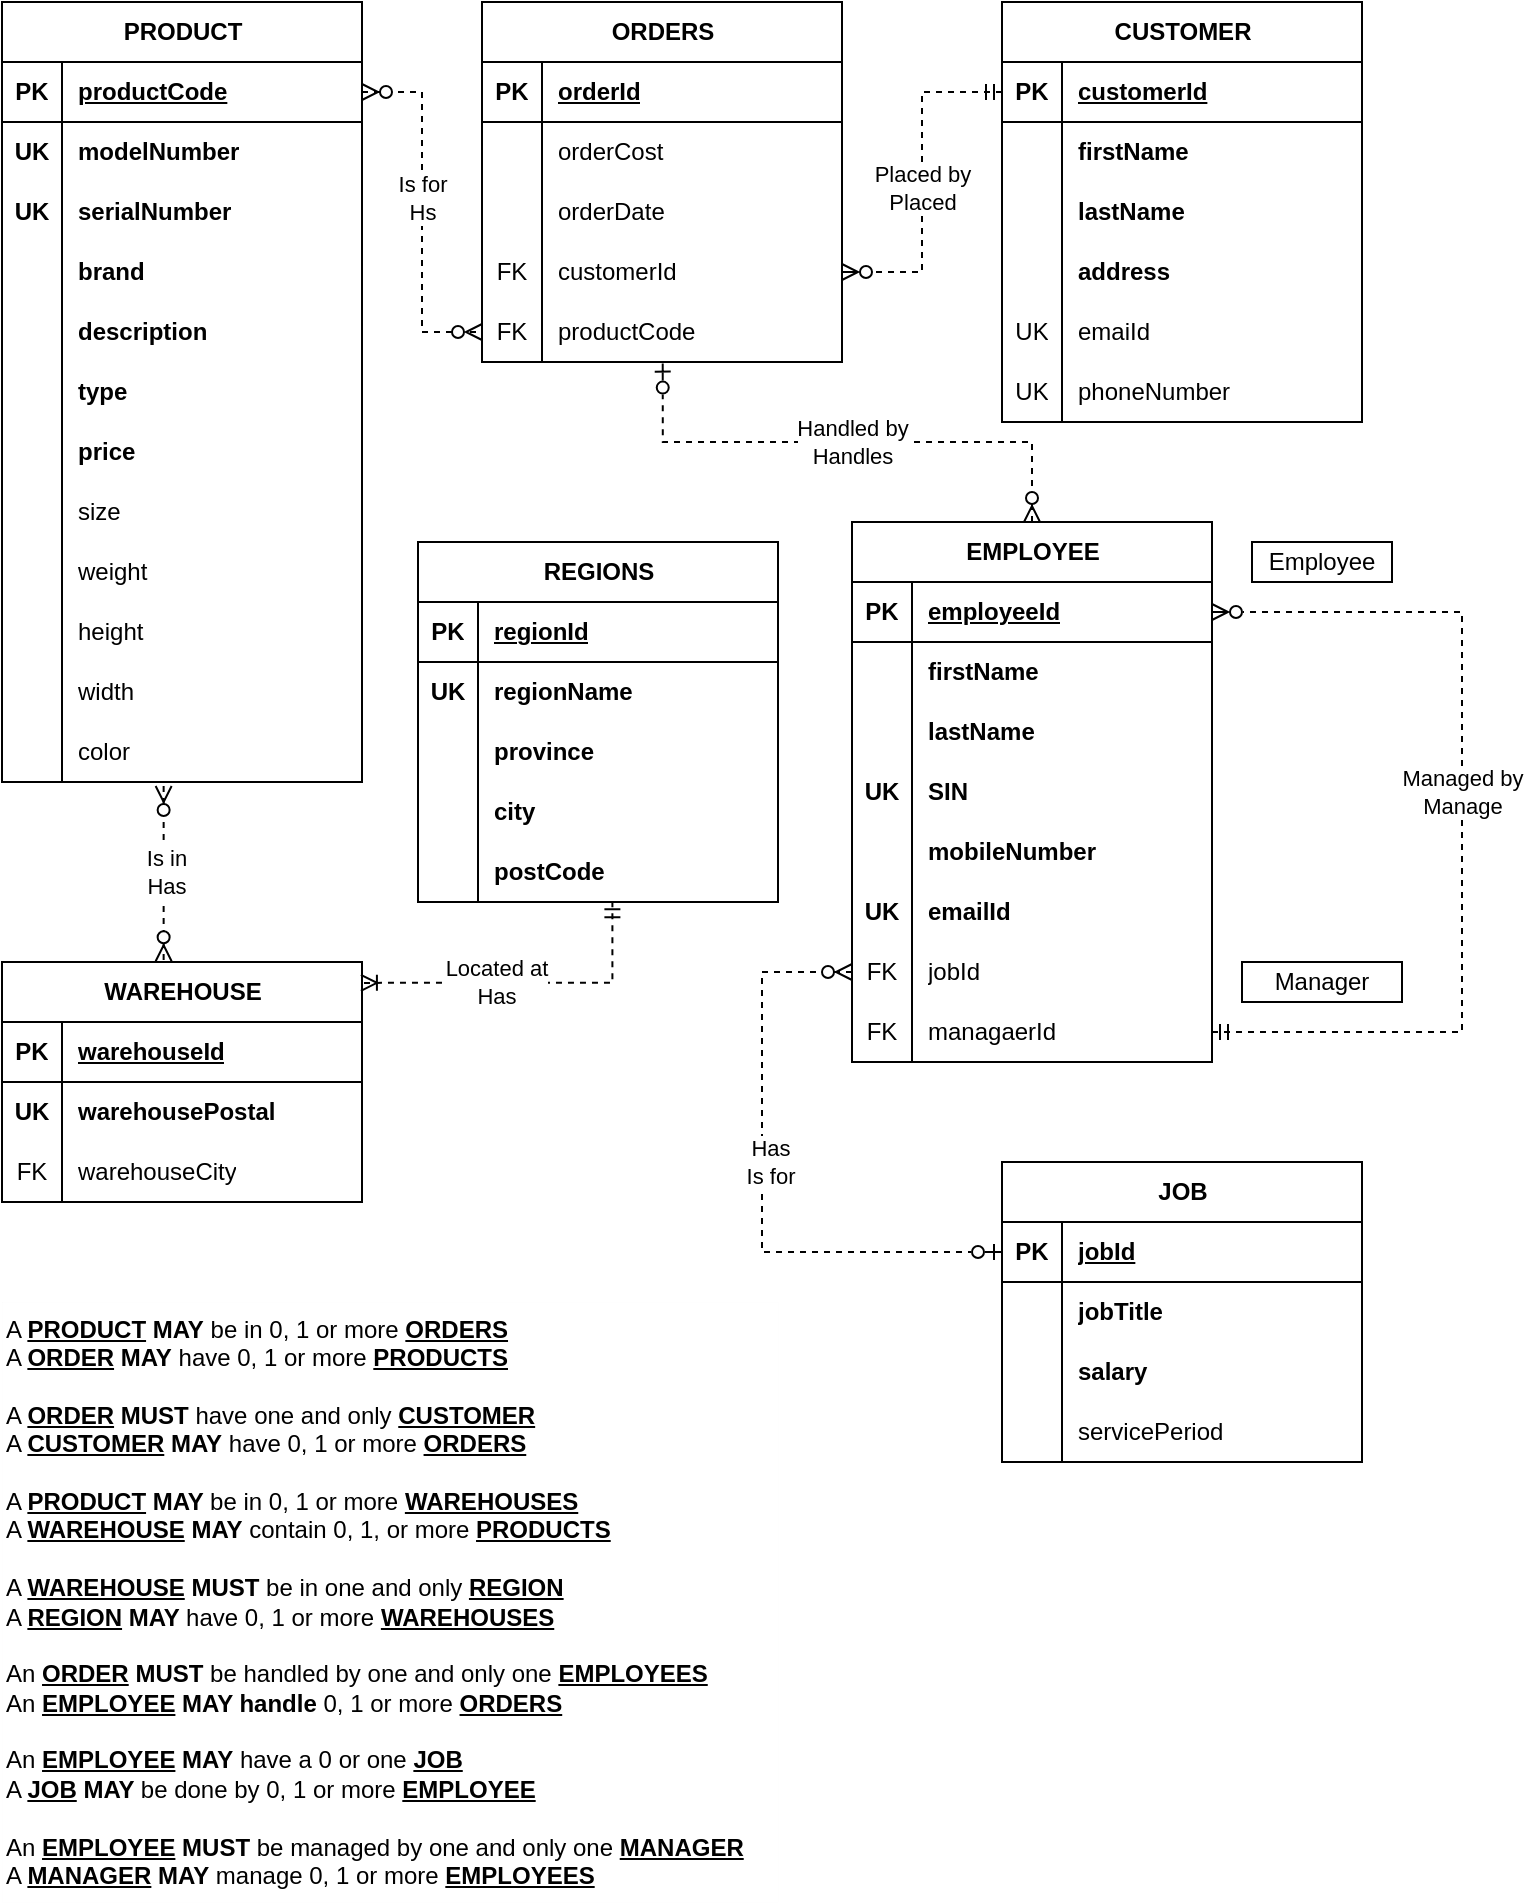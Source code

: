 <mxfile version="23.1.5" type="device" pages="2">
  <diagram name="M-M not resolved" id="26VJtkPY8k57fnz17LkF">
    <mxGraphModel dx="1262" dy="655" grid="1" gridSize="10" guides="1" tooltips="1" connect="1" arrows="1" fold="1" page="1" pageScale="1" pageWidth="1700" pageHeight="1100" math="0" shadow="0">
      <root>
        <mxCell id="0" />
        <mxCell id="1" parent="0" />
        <mxCell id="bCn5vf1EGDnDl_dtMCpL-1" value="PRODUCT" style="shape=table;startSize=30;container=1;collapsible=1;childLayout=tableLayout;fixedRows=1;rowLines=0;fontStyle=1;align=center;resizeLast=1;html=1;" parent="1" vertex="1">
          <mxGeometry x="40" y="40" width="180" height="390" as="geometry" />
        </mxCell>
        <mxCell id="bCn5vf1EGDnDl_dtMCpL-2" value="" style="shape=tableRow;horizontal=0;startSize=0;swimlaneHead=0;swimlaneBody=0;fillColor=none;collapsible=0;dropTarget=0;points=[[0,0.5],[1,0.5]];portConstraint=eastwest;top=0;left=0;right=0;bottom=1;" parent="bCn5vf1EGDnDl_dtMCpL-1" vertex="1">
          <mxGeometry y="30" width="180" height="30" as="geometry" />
        </mxCell>
        <mxCell id="bCn5vf1EGDnDl_dtMCpL-3" value="PK" style="shape=partialRectangle;connectable=0;fillColor=none;top=0;left=0;bottom=0;right=0;fontStyle=1;overflow=hidden;whiteSpace=wrap;html=1;" parent="bCn5vf1EGDnDl_dtMCpL-2" vertex="1">
          <mxGeometry width="30" height="30" as="geometry">
            <mxRectangle width="30" height="30" as="alternateBounds" />
          </mxGeometry>
        </mxCell>
        <mxCell id="bCn5vf1EGDnDl_dtMCpL-4" value="productCode" style="shape=partialRectangle;connectable=0;fillColor=none;top=0;left=0;bottom=0;right=0;align=left;spacingLeft=6;fontStyle=5;overflow=hidden;whiteSpace=wrap;html=1;" parent="bCn5vf1EGDnDl_dtMCpL-2" vertex="1">
          <mxGeometry x="30" width="150" height="30" as="geometry">
            <mxRectangle width="150" height="30" as="alternateBounds" />
          </mxGeometry>
        </mxCell>
        <mxCell id="bCn5vf1EGDnDl_dtMCpL-5" value="" style="shape=tableRow;horizontal=0;startSize=0;swimlaneHead=0;swimlaneBody=0;fillColor=none;collapsible=0;dropTarget=0;points=[[0,0.5],[1,0.5]];portConstraint=eastwest;top=0;left=0;right=0;bottom=0;" parent="bCn5vf1EGDnDl_dtMCpL-1" vertex="1">
          <mxGeometry y="60" width="180" height="30" as="geometry" />
        </mxCell>
        <mxCell id="bCn5vf1EGDnDl_dtMCpL-6" value="&lt;b&gt;UK&lt;/b&gt;" style="shape=partialRectangle;connectable=0;fillColor=none;top=0;left=0;bottom=0;right=0;editable=1;overflow=hidden;whiteSpace=wrap;html=1;" parent="bCn5vf1EGDnDl_dtMCpL-5" vertex="1">
          <mxGeometry width="30" height="30" as="geometry">
            <mxRectangle width="30" height="30" as="alternateBounds" />
          </mxGeometry>
        </mxCell>
        <mxCell id="bCn5vf1EGDnDl_dtMCpL-7" value="&lt;b&gt;modelNumber&lt;/b&gt;" style="shape=partialRectangle;connectable=0;fillColor=none;top=0;left=0;bottom=0;right=0;align=left;spacingLeft=6;overflow=hidden;whiteSpace=wrap;html=1;" parent="bCn5vf1EGDnDl_dtMCpL-5" vertex="1">
          <mxGeometry x="30" width="150" height="30" as="geometry">
            <mxRectangle width="150" height="30" as="alternateBounds" />
          </mxGeometry>
        </mxCell>
        <mxCell id="bCn5vf1EGDnDl_dtMCpL-14" value="" style="shape=tableRow;horizontal=0;startSize=0;swimlaneHead=0;swimlaneBody=0;fillColor=none;collapsible=0;dropTarget=0;points=[[0,0.5],[1,0.5]];portConstraint=eastwest;top=0;left=0;right=0;bottom=0;" parent="bCn5vf1EGDnDl_dtMCpL-1" vertex="1">
          <mxGeometry y="90" width="180" height="30" as="geometry" />
        </mxCell>
        <mxCell id="bCn5vf1EGDnDl_dtMCpL-15" value="&lt;b&gt;UK&lt;/b&gt;" style="shape=partialRectangle;connectable=0;fillColor=none;top=0;left=0;bottom=0;right=0;editable=1;overflow=hidden;whiteSpace=wrap;html=1;" parent="bCn5vf1EGDnDl_dtMCpL-14" vertex="1">
          <mxGeometry width="30" height="30" as="geometry">
            <mxRectangle width="30" height="30" as="alternateBounds" />
          </mxGeometry>
        </mxCell>
        <mxCell id="bCn5vf1EGDnDl_dtMCpL-16" value="&lt;b&gt;serialNumber&lt;/b&gt;" style="shape=partialRectangle;connectable=0;fillColor=none;top=0;left=0;bottom=0;right=0;align=left;spacingLeft=6;overflow=hidden;whiteSpace=wrap;html=1;" parent="bCn5vf1EGDnDl_dtMCpL-14" vertex="1">
          <mxGeometry x="30" width="150" height="30" as="geometry">
            <mxRectangle width="150" height="30" as="alternateBounds" />
          </mxGeometry>
        </mxCell>
        <mxCell id="bCn5vf1EGDnDl_dtMCpL-8" value="" style="shape=tableRow;horizontal=0;startSize=0;swimlaneHead=0;swimlaneBody=0;fillColor=none;collapsible=0;dropTarget=0;points=[[0,0.5],[1,0.5]];portConstraint=eastwest;top=0;left=0;right=0;bottom=0;" parent="bCn5vf1EGDnDl_dtMCpL-1" vertex="1">
          <mxGeometry y="120" width="180" height="30" as="geometry" />
        </mxCell>
        <mxCell id="bCn5vf1EGDnDl_dtMCpL-9" value="" style="shape=partialRectangle;connectable=0;fillColor=none;top=0;left=0;bottom=0;right=0;editable=1;overflow=hidden;whiteSpace=wrap;html=1;" parent="bCn5vf1EGDnDl_dtMCpL-8" vertex="1">
          <mxGeometry width="30" height="30" as="geometry">
            <mxRectangle width="30" height="30" as="alternateBounds" />
          </mxGeometry>
        </mxCell>
        <mxCell id="bCn5vf1EGDnDl_dtMCpL-10" value="&lt;b&gt;brand&lt;/b&gt;" style="shape=partialRectangle;connectable=0;fillColor=none;top=0;left=0;bottom=0;right=0;align=left;spacingLeft=6;overflow=hidden;whiteSpace=wrap;html=1;" parent="bCn5vf1EGDnDl_dtMCpL-8" vertex="1">
          <mxGeometry x="30" width="150" height="30" as="geometry">
            <mxRectangle width="150" height="30" as="alternateBounds" />
          </mxGeometry>
        </mxCell>
        <mxCell id="bCn5vf1EGDnDl_dtMCpL-17" value="" style="shape=tableRow;horizontal=0;startSize=0;swimlaneHead=0;swimlaneBody=0;fillColor=none;collapsible=0;dropTarget=0;points=[[0,0.5],[1,0.5]];portConstraint=eastwest;top=0;left=0;right=0;bottom=0;" parent="bCn5vf1EGDnDl_dtMCpL-1" vertex="1">
          <mxGeometry y="150" width="180" height="30" as="geometry" />
        </mxCell>
        <mxCell id="bCn5vf1EGDnDl_dtMCpL-18" value="" style="shape=partialRectangle;connectable=0;fillColor=none;top=0;left=0;bottom=0;right=0;editable=1;overflow=hidden;whiteSpace=wrap;html=1;" parent="bCn5vf1EGDnDl_dtMCpL-17" vertex="1">
          <mxGeometry width="30" height="30" as="geometry">
            <mxRectangle width="30" height="30" as="alternateBounds" />
          </mxGeometry>
        </mxCell>
        <mxCell id="bCn5vf1EGDnDl_dtMCpL-19" value="&lt;b&gt;description&lt;/b&gt;" style="shape=partialRectangle;connectable=0;fillColor=none;top=0;left=0;bottom=0;right=0;align=left;spacingLeft=6;overflow=hidden;whiteSpace=wrap;html=1;" parent="bCn5vf1EGDnDl_dtMCpL-17" vertex="1">
          <mxGeometry x="30" width="150" height="30" as="geometry">
            <mxRectangle width="150" height="30" as="alternateBounds" />
          </mxGeometry>
        </mxCell>
        <mxCell id="bCn5vf1EGDnDl_dtMCpL-11" value="" style="shape=tableRow;horizontal=0;startSize=0;swimlaneHead=0;swimlaneBody=0;fillColor=none;collapsible=0;dropTarget=0;points=[[0,0.5],[1,0.5]];portConstraint=eastwest;top=0;left=0;right=0;bottom=0;" parent="bCn5vf1EGDnDl_dtMCpL-1" vertex="1">
          <mxGeometry y="180" width="180" height="30" as="geometry" />
        </mxCell>
        <mxCell id="bCn5vf1EGDnDl_dtMCpL-12" value="" style="shape=partialRectangle;connectable=0;fillColor=none;top=0;left=0;bottom=0;right=0;editable=1;overflow=hidden;whiteSpace=wrap;html=1;" parent="bCn5vf1EGDnDl_dtMCpL-11" vertex="1">
          <mxGeometry width="30" height="30" as="geometry">
            <mxRectangle width="30" height="30" as="alternateBounds" />
          </mxGeometry>
        </mxCell>
        <mxCell id="bCn5vf1EGDnDl_dtMCpL-13" value="&lt;b&gt;type&lt;/b&gt;" style="shape=partialRectangle;connectable=0;fillColor=none;top=0;left=0;bottom=0;right=0;align=left;spacingLeft=6;overflow=hidden;whiteSpace=wrap;html=1;" parent="bCn5vf1EGDnDl_dtMCpL-11" vertex="1">
          <mxGeometry x="30" width="150" height="30" as="geometry">
            <mxRectangle width="150" height="30" as="alternateBounds" />
          </mxGeometry>
        </mxCell>
        <mxCell id="bCn5vf1EGDnDl_dtMCpL-35" value="" style="shape=tableRow;horizontal=0;startSize=0;swimlaneHead=0;swimlaneBody=0;fillColor=none;collapsible=0;dropTarget=0;points=[[0,0.5],[1,0.5]];portConstraint=eastwest;top=0;left=0;right=0;bottom=0;" parent="bCn5vf1EGDnDl_dtMCpL-1" vertex="1">
          <mxGeometry y="210" width="180" height="30" as="geometry" />
        </mxCell>
        <mxCell id="bCn5vf1EGDnDl_dtMCpL-36" value="" style="shape=partialRectangle;connectable=0;fillColor=none;top=0;left=0;bottom=0;right=0;editable=1;overflow=hidden;whiteSpace=wrap;html=1;" parent="bCn5vf1EGDnDl_dtMCpL-35" vertex="1">
          <mxGeometry width="30" height="30" as="geometry">
            <mxRectangle width="30" height="30" as="alternateBounds" />
          </mxGeometry>
        </mxCell>
        <mxCell id="bCn5vf1EGDnDl_dtMCpL-37" value="&lt;b&gt;price&lt;/b&gt;" style="shape=partialRectangle;connectable=0;fillColor=none;top=0;left=0;bottom=0;right=0;align=left;spacingLeft=6;overflow=hidden;whiteSpace=wrap;html=1;" parent="bCn5vf1EGDnDl_dtMCpL-35" vertex="1">
          <mxGeometry x="30" width="150" height="30" as="geometry">
            <mxRectangle width="150" height="30" as="alternateBounds" />
          </mxGeometry>
        </mxCell>
        <mxCell id="bCn5vf1EGDnDl_dtMCpL-20" value="" style="shape=tableRow;horizontal=0;startSize=0;swimlaneHead=0;swimlaneBody=0;fillColor=none;collapsible=0;dropTarget=0;points=[[0,0.5],[1,0.5]];portConstraint=eastwest;top=0;left=0;right=0;bottom=0;" parent="bCn5vf1EGDnDl_dtMCpL-1" vertex="1">
          <mxGeometry y="240" width="180" height="30" as="geometry" />
        </mxCell>
        <mxCell id="bCn5vf1EGDnDl_dtMCpL-21" value="" style="shape=partialRectangle;connectable=0;fillColor=none;top=0;left=0;bottom=0;right=0;editable=1;overflow=hidden;whiteSpace=wrap;html=1;" parent="bCn5vf1EGDnDl_dtMCpL-20" vertex="1">
          <mxGeometry width="30" height="30" as="geometry">
            <mxRectangle width="30" height="30" as="alternateBounds" />
          </mxGeometry>
        </mxCell>
        <mxCell id="bCn5vf1EGDnDl_dtMCpL-22" value="size" style="shape=partialRectangle;connectable=0;fillColor=none;top=0;left=0;bottom=0;right=0;align=left;spacingLeft=6;overflow=hidden;whiteSpace=wrap;html=1;" parent="bCn5vf1EGDnDl_dtMCpL-20" vertex="1">
          <mxGeometry x="30" width="150" height="30" as="geometry">
            <mxRectangle width="150" height="30" as="alternateBounds" />
          </mxGeometry>
        </mxCell>
        <mxCell id="bCn5vf1EGDnDl_dtMCpL-23" value="" style="shape=tableRow;horizontal=0;startSize=0;swimlaneHead=0;swimlaneBody=0;fillColor=none;collapsible=0;dropTarget=0;points=[[0,0.5],[1,0.5]];portConstraint=eastwest;top=0;left=0;right=0;bottom=0;" parent="bCn5vf1EGDnDl_dtMCpL-1" vertex="1">
          <mxGeometry y="270" width="180" height="30" as="geometry" />
        </mxCell>
        <mxCell id="bCn5vf1EGDnDl_dtMCpL-24" value="" style="shape=partialRectangle;connectable=0;fillColor=none;top=0;left=0;bottom=0;right=0;editable=1;overflow=hidden;whiteSpace=wrap;html=1;" parent="bCn5vf1EGDnDl_dtMCpL-23" vertex="1">
          <mxGeometry width="30" height="30" as="geometry">
            <mxRectangle width="30" height="30" as="alternateBounds" />
          </mxGeometry>
        </mxCell>
        <mxCell id="bCn5vf1EGDnDl_dtMCpL-25" value="weight" style="shape=partialRectangle;connectable=0;fillColor=none;top=0;left=0;bottom=0;right=0;align=left;spacingLeft=6;overflow=hidden;whiteSpace=wrap;html=1;" parent="bCn5vf1EGDnDl_dtMCpL-23" vertex="1">
          <mxGeometry x="30" width="150" height="30" as="geometry">
            <mxRectangle width="150" height="30" as="alternateBounds" />
          </mxGeometry>
        </mxCell>
        <mxCell id="bCn5vf1EGDnDl_dtMCpL-29" value="" style="shape=tableRow;horizontal=0;startSize=0;swimlaneHead=0;swimlaneBody=0;fillColor=none;collapsible=0;dropTarget=0;points=[[0,0.5],[1,0.5]];portConstraint=eastwest;top=0;left=0;right=0;bottom=0;" parent="bCn5vf1EGDnDl_dtMCpL-1" vertex="1">
          <mxGeometry y="300" width="180" height="30" as="geometry" />
        </mxCell>
        <mxCell id="bCn5vf1EGDnDl_dtMCpL-30" value="" style="shape=partialRectangle;connectable=0;fillColor=none;top=0;left=0;bottom=0;right=0;editable=1;overflow=hidden;whiteSpace=wrap;html=1;" parent="bCn5vf1EGDnDl_dtMCpL-29" vertex="1">
          <mxGeometry width="30" height="30" as="geometry">
            <mxRectangle width="30" height="30" as="alternateBounds" />
          </mxGeometry>
        </mxCell>
        <mxCell id="bCn5vf1EGDnDl_dtMCpL-31" value="height" style="shape=partialRectangle;connectable=0;fillColor=none;top=0;left=0;bottom=0;right=0;align=left;spacingLeft=6;overflow=hidden;whiteSpace=wrap;html=1;" parent="bCn5vf1EGDnDl_dtMCpL-29" vertex="1">
          <mxGeometry x="30" width="150" height="30" as="geometry">
            <mxRectangle width="150" height="30" as="alternateBounds" />
          </mxGeometry>
        </mxCell>
        <mxCell id="bCn5vf1EGDnDl_dtMCpL-32" value="" style="shape=tableRow;horizontal=0;startSize=0;swimlaneHead=0;swimlaneBody=0;fillColor=none;collapsible=0;dropTarget=0;points=[[0,0.5],[1,0.5]];portConstraint=eastwest;top=0;left=0;right=0;bottom=0;" parent="bCn5vf1EGDnDl_dtMCpL-1" vertex="1">
          <mxGeometry y="330" width="180" height="30" as="geometry" />
        </mxCell>
        <mxCell id="bCn5vf1EGDnDl_dtMCpL-33" value="" style="shape=partialRectangle;connectable=0;fillColor=none;top=0;left=0;bottom=0;right=0;editable=1;overflow=hidden;whiteSpace=wrap;html=1;" parent="bCn5vf1EGDnDl_dtMCpL-32" vertex="1">
          <mxGeometry width="30" height="30" as="geometry">
            <mxRectangle width="30" height="30" as="alternateBounds" />
          </mxGeometry>
        </mxCell>
        <mxCell id="bCn5vf1EGDnDl_dtMCpL-34" value="width" style="shape=partialRectangle;connectable=0;fillColor=none;top=0;left=0;bottom=0;right=0;align=left;spacingLeft=6;overflow=hidden;whiteSpace=wrap;html=1;" parent="bCn5vf1EGDnDl_dtMCpL-32" vertex="1">
          <mxGeometry x="30" width="150" height="30" as="geometry">
            <mxRectangle width="150" height="30" as="alternateBounds" />
          </mxGeometry>
        </mxCell>
        <mxCell id="bCn5vf1EGDnDl_dtMCpL-26" value="" style="shape=tableRow;horizontal=0;startSize=0;swimlaneHead=0;swimlaneBody=0;fillColor=none;collapsible=0;dropTarget=0;points=[[0,0.5],[1,0.5]];portConstraint=eastwest;top=0;left=0;right=0;bottom=0;" parent="bCn5vf1EGDnDl_dtMCpL-1" vertex="1">
          <mxGeometry y="360" width="180" height="30" as="geometry" />
        </mxCell>
        <mxCell id="bCn5vf1EGDnDl_dtMCpL-27" value="" style="shape=partialRectangle;connectable=0;fillColor=none;top=0;left=0;bottom=0;right=0;editable=1;overflow=hidden;whiteSpace=wrap;html=1;" parent="bCn5vf1EGDnDl_dtMCpL-26" vertex="1">
          <mxGeometry width="30" height="30" as="geometry">
            <mxRectangle width="30" height="30" as="alternateBounds" />
          </mxGeometry>
        </mxCell>
        <mxCell id="bCn5vf1EGDnDl_dtMCpL-28" value="color" style="shape=partialRectangle;connectable=0;fillColor=none;top=0;left=0;bottom=0;right=0;align=left;spacingLeft=6;overflow=hidden;whiteSpace=wrap;html=1;" parent="bCn5vf1EGDnDl_dtMCpL-26" vertex="1">
          <mxGeometry x="30" width="150" height="30" as="geometry">
            <mxRectangle width="150" height="30" as="alternateBounds" />
          </mxGeometry>
        </mxCell>
        <mxCell id="bCn5vf1EGDnDl_dtMCpL-38" value="ORDERS" style="shape=table;startSize=30;container=1;collapsible=1;childLayout=tableLayout;fixedRows=1;rowLines=0;fontStyle=1;align=center;resizeLast=1;html=1;" parent="1" vertex="1">
          <mxGeometry x="280" y="40" width="180" height="180" as="geometry" />
        </mxCell>
        <mxCell id="bCn5vf1EGDnDl_dtMCpL-39" value="" style="shape=tableRow;horizontal=0;startSize=0;swimlaneHead=0;swimlaneBody=0;fillColor=none;collapsible=0;dropTarget=0;points=[[0,0.5],[1,0.5]];portConstraint=eastwest;top=0;left=0;right=0;bottom=1;" parent="bCn5vf1EGDnDl_dtMCpL-38" vertex="1">
          <mxGeometry y="30" width="180" height="30" as="geometry" />
        </mxCell>
        <mxCell id="bCn5vf1EGDnDl_dtMCpL-40" value="PK" style="shape=partialRectangle;connectable=0;fillColor=none;top=0;left=0;bottom=0;right=0;fontStyle=1;overflow=hidden;whiteSpace=wrap;html=1;" parent="bCn5vf1EGDnDl_dtMCpL-39" vertex="1">
          <mxGeometry width="30" height="30" as="geometry">
            <mxRectangle width="30" height="30" as="alternateBounds" />
          </mxGeometry>
        </mxCell>
        <mxCell id="bCn5vf1EGDnDl_dtMCpL-41" value="orderId" style="shape=partialRectangle;connectable=0;fillColor=none;top=0;left=0;bottom=0;right=0;align=left;spacingLeft=6;fontStyle=5;overflow=hidden;whiteSpace=wrap;html=1;" parent="bCn5vf1EGDnDl_dtMCpL-39" vertex="1">
          <mxGeometry x="30" width="150" height="30" as="geometry">
            <mxRectangle width="150" height="30" as="alternateBounds" />
          </mxGeometry>
        </mxCell>
        <mxCell id="bCn5vf1EGDnDl_dtMCpL-45" value="" style="shape=tableRow;horizontal=0;startSize=0;swimlaneHead=0;swimlaneBody=0;fillColor=none;collapsible=0;dropTarget=0;points=[[0,0.5],[1,0.5]];portConstraint=eastwest;top=0;left=0;right=0;bottom=0;" parent="bCn5vf1EGDnDl_dtMCpL-38" vertex="1">
          <mxGeometry y="60" width="180" height="30" as="geometry" />
        </mxCell>
        <mxCell id="bCn5vf1EGDnDl_dtMCpL-46" value="" style="shape=partialRectangle;connectable=0;fillColor=none;top=0;left=0;bottom=0;right=0;editable=1;overflow=hidden;whiteSpace=wrap;html=1;" parent="bCn5vf1EGDnDl_dtMCpL-45" vertex="1">
          <mxGeometry width="30" height="30" as="geometry">
            <mxRectangle width="30" height="30" as="alternateBounds" />
          </mxGeometry>
        </mxCell>
        <mxCell id="bCn5vf1EGDnDl_dtMCpL-47" value="orderCost" style="shape=partialRectangle;connectable=0;fillColor=none;top=0;left=0;bottom=0;right=0;align=left;spacingLeft=6;overflow=hidden;whiteSpace=wrap;html=1;" parent="bCn5vf1EGDnDl_dtMCpL-45" vertex="1">
          <mxGeometry x="30" width="150" height="30" as="geometry">
            <mxRectangle width="150" height="30" as="alternateBounds" />
          </mxGeometry>
        </mxCell>
        <mxCell id="bCn5vf1EGDnDl_dtMCpL-48" value="" style="shape=tableRow;horizontal=0;startSize=0;swimlaneHead=0;swimlaneBody=0;fillColor=none;collapsible=0;dropTarget=0;points=[[0,0.5],[1,0.5]];portConstraint=eastwest;top=0;left=0;right=0;bottom=0;" parent="bCn5vf1EGDnDl_dtMCpL-38" vertex="1">
          <mxGeometry y="90" width="180" height="30" as="geometry" />
        </mxCell>
        <mxCell id="bCn5vf1EGDnDl_dtMCpL-49" value="" style="shape=partialRectangle;connectable=0;fillColor=none;top=0;left=0;bottom=0;right=0;editable=1;overflow=hidden;whiteSpace=wrap;html=1;" parent="bCn5vf1EGDnDl_dtMCpL-48" vertex="1">
          <mxGeometry width="30" height="30" as="geometry">
            <mxRectangle width="30" height="30" as="alternateBounds" />
          </mxGeometry>
        </mxCell>
        <mxCell id="bCn5vf1EGDnDl_dtMCpL-50" value="orderDate" style="shape=partialRectangle;connectable=0;fillColor=none;top=0;left=0;bottom=0;right=0;align=left;spacingLeft=6;overflow=hidden;whiteSpace=wrap;html=1;" parent="bCn5vf1EGDnDl_dtMCpL-48" vertex="1">
          <mxGeometry x="30" width="150" height="30" as="geometry">
            <mxRectangle width="150" height="30" as="alternateBounds" />
          </mxGeometry>
        </mxCell>
        <mxCell id="bCn5vf1EGDnDl_dtMCpL-51" value="" style="shape=tableRow;horizontal=0;startSize=0;swimlaneHead=0;swimlaneBody=0;fillColor=none;collapsible=0;dropTarget=0;points=[[0,0.5],[1,0.5]];portConstraint=eastwest;top=0;left=0;right=0;bottom=0;" parent="bCn5vf1EGDnDl_dtMCpL-38" vertex="1">
          <mxGeometry y="120" width="180" height="30" as="geometry" />
        </mxCell>
        <mxCell id="bCn5vf1EGDnDl_dtMCpL-52" value="FK" style="shape=partialRectangle;connectable=0;fillColor=none;top=0;left=0;bottom=0;right=0;editable=1;overflow=hidden;whiteSpace=wrap;html=1;" parent="bCn5vf1EGDnDl_dtMCpL-51" vertex="1">
          <mxGeometry width="30" height="30" as="geometry">
            <mxRectangle width="30" height="30" as="alternateBounds" />
          </mxGeometry>
        </mxCell>
        <mxCell id="bCn5vf1EGDnDl_dtMCpL-53" value="customerId" style="shape=partialRectangle;connectable=0;fillColor=none;top=0;left=0;bottom=0;right=0;align=left;spacingLeft=6;overflow=hidden;whiteSpace=wrap;html=1;" parent="bCn5vf1EGDnDl_dtMCpL-51" vertex="1">
          <mxGeometry x="30" width="150" height="30" as="geometry">
            <mxRectangle width="150" height="30" as="alternateBounds" />
          </mxGeometry>
        </mxCell>
        <mxCell id="bCn5vf1EGDnDl_dtMCpL-42" value="" style="shape=tableRow;horizontal=0;startSize=0;swimlaneHead=0;swimlaneBody=0;fillColor=none;collapsible=0;dropTarget=0;points=[[0,0.5],[1,0.5]];portConstraint=eastwest;top=0;left=0;right=0;bottom=0;" parent="bCn5vf1EGDnDl_dtMCpL-38" vertex="1">
          <mxGeometry y="150" width="180" height="30" as="geometry" />
        </mxCell>
        <mxCell id="bCn5vf1EGDnDl_dtMCpL-43" value="FK" style="shape=partialRectangle;connectable=0;fillColor=none;top=0;left=0;bottom=0;right=0;editable=1;overflow=hidden;whiteSpace=wrap;html=1;" parent="bCn5vf1EGDnDl_dtMCpL-42" vertex="1">
          <mxGeometry width="30" height="30" as="geometry">
            <mxRectangle width="30" height="30" as="alternateBounds" />
          </mxGeometry>
        </mxCell>
        <mxCell id="bCn5vf1EGDnDl_dtMCpL-44" value="productCode" style="shape=partialRectangle;connectable=0;fillColor=none;top=0;left=0;bottom=0;right=0;align=left;spacingLeft=6;overflow=hidden;whiteSpace=wrap;html=1;" parent="bCn5vf1EGDnDl_dtMCpL-42" vertex="1">
          <mxGeometry x="30" width="150" height="30" as="geometry">
            <mxRectangle width="150" height="30" as="alternateBounds" />
          </mxGeometry>
        </mxCell>
        <mxCell id="bCn5vf1EGDnDl_dtMCpL-54" value="" style="edgeStyle=entityRelationEdgeStyle;fontSize=12;html=1;endArrow=ERzeroToMany;endFill=1;startArrow=ERzeroToMany;rounded=0;entryX=0;entryY=0.5;entryDx=0;entryDy=0;exitX=1;exitY=0.5;exitDx=0;exitDy=0;dashed=1;" parent="1" source="bCn5vf1EGDnDl_dtMCpL-2" target="bCn5vf1EGDnDl_dtMCpL-42" edge="1">
          <mxGeometry width="100" height="100" relative="1" as="geometry">
            <mxPoint x="220" y="410" as="sourcePoint" />
            <mxPoint x="320" y="310" as="targetPoint" />
          </mxGeometry>
        </mxCell>
        <mxCell id="bCn5vf1EGDnDl_dtMCpL-56" value="Is for&lt;br&gt;Hs" style="edgeLabel;html=1;align=center;verticalAlign=middle;resizable=0;points=[];" parent="bCn5vf1EGDnDl_dtMCpL-54" vertex="1" connectable="0">
          <mxGeometry x="-0.082" relative="1" as="geometry">
            <mxPoint as="offset" />
          </mxGeometry>
        </mxCell>
        <mxCell id="bCn5vf1EGDnDl_dtMCpL-57" value="CUSTOMER" style="shape=table;startSize=30;container=1;collapsible=1;childLayout=tableLayout;fixedRows=1;rowLines=0;fontStyle=1;align=center;resizeLast=1;html=1;" parent="1" vertex="1">
          <mxGeometry x="540" y="40" width="180" height="210" as="geometry" />
        </mxCell>
        <mxCell id="bCn5vf1EGDnDl_dtMCpL-58" value="" style="shape=tableRow;horizontal=0;startSize=0;swimlaneHead=0;swimlaneBody=0;fillColor=none;collapsible=0;dropTarget=0;points=[[0,0.5],[1,0.5]];portConstraint=eastwest;top=0;left=0;right=0;bottom=1;" parent="bCn5vf1EGDnDl_dtMCpL-57" vertex="1">
          <mxGeometry y="30" width="180" height="30" as="geometry" />
        </mxCell>
        <mxCell id="bCn5vf1EGDnDl_dtMCpL-59" value="PK" style="shape=partialRectangle;connectable=0;fillColor=none;top=0;left=0;bottom=0;right=0;fontStyle=1;overflow=hidden;whiteSpace=wrap;html=1;" parent="bCn5vf1EGDnDl_dtMCpL-58" vertex="1">
          <mxGeometry width="30" height="30" as="geometry">
            <mxRectangle width="30" height="30" as="alternateBounds" />
          </mxGeometry>
        </mxCell>
        <mxCell id="bCn5vf1EGDnDl_dtMCpL-60" value="customerId" style="shape=partialRectangle;connectable=0;fillColor=none;top=0;left=0;bottom=0;right=0;align=left;spacingLeft=6;fontStyle=5;overflow=hidden;whiteSpace=wrap;html=1;" parent="bCn5vf1EGDnDl_dtMCpL-58" vertex="1">
          <mxGeometry x="30" width="150" height="30" as="geometry">
            <mxRectangle width="150" height="30" as="alternateBounds" />
          </mxGeometry>
        </mxCell>
        <mxCell id="bCn5vf1EGDnDl_dtMCpL-61" value="" style="shape=tableRow;horizontal=0;startSize=0;swimlaneHead=0;swimlaneBody=0;fillColor=none;collapsible=0;dropTarget=0;points=[[0,0.5],[1,0.5]];portConstraint=eastwest;top=0;left=0;right=0;bottom=0;" parent="bCn5vf1EGDnDl_dtMCpL-57" vertex="1">
          <mxGeometry y="60" width="180" height="30" as="geometry" />
        </mxCell>
        <mxCell id="bCn5vf1EGDnDl_dtMCpL-62" value="" style="shape=partialRectangle;connectable=0;fillColor=none;top=0;left=0;bottom=0;right=0;editable=1;overflow=hidden;whiteSpace=wrap;html=1;" parent="bCn5vf1EGDnDl_dtMCpL-61" vertex="1">
          <mxGeometry width="30" height="30" as="geometry">
            <mxRectangle width="30" height="30" as="alternateBounds" />
          </mxGeometry>
        </mxCell>
        <mxCell id="bCn5vf1EGDnDl_dtMCpL-63" value="&lt;b&gt;firstName&lt;/b&gt;" style="shape=partialRectangle;connectable=0;fillColor=none;top=0;left=0;bottom=0;right=0;align=left;spacingLeft=6;overflow=hidden;whiteSpace=wrap;html=1;" parent="bCn5vf1EGDnDl_dtMCpL-61" vertex="1">
          <mxGeometry x="30" width="150" height="30" as="geometry">
            <mxRectangle width="150" height="30" as="alternateBounds" />
          </mxGeometry>
        </mxCell>
        <mxCell id="bCn5vf1EGDnDl_dtMCpL-64" value="" style="shape=tableRow;horizontal=0;startSize=0;swimlaneHead=0;swimlaneBody=0;fillColor=none;collapsible=0;dropTarget=0;points=[[0,0.5],[1,0.5]];portConstraint=eastwest;top=0;left=0;right=0;bottom=0;" parent="bCn5vf1EGDnDl_dtMCpL-57" vertex="1">
          <mxGeometry y="90" width="180" height="30" as="geometry" />
        </mxCell>
        <mxCell id="bCn5vf1EGDnDl_dtMCpL-65" value="" style="shape=partialRectangle;connectable=0;fillColor=none;top=0;left=0;bottom=0;right=0;editable=1;overflow=hidden;whiteSpace=wrap;html=1;" parent="bCn5vf1EGDnDl_dtMCpL-64" vertex="1">
          <mxGeometry width="30" height="30" as="geometry">
            <mxRectangle width="30" height="30" as="alternateBounds" />
          </mxGeometry>
        </mxCell>
        <mxCell id="bCn5vf1EGDnDl_dtMCpL-66" value="&lt;b&gt;lastName&lt;/b&gt;" style="shape=partialRectangle;connectable=0;fillColor=none;top=0;left=0;bottom=0;right=0;align=left;spacingLeft=6;overflow=hidden;whiteSpace=wrap;html=1;" parent="bCn5vf1EGDnDl_dtMCpL-64" vertex="1">
          <mxGeometry x="30" width="150" height="30" as="geometry">
            <mxRectangle width="150" height="30" as="alternateBounds" />
          </mxGeometry>
        </mxCell>
        <mxCell id="bCn5vf1EGDnDl_dtMCpL-73" value="" style="shape=tableRow;horizontal=0;startSize=0;swimlaneHead=0;swimlaneBody=0;fillColor=none;collapsible=0;dropTarget=0;points=[[0,0.5],[1,0.5]];portConstraint=eastwest;top=0;left=0;right=0;bottom=0;" parent="bCn5vf1EGDnDl_dtMCpL-57" vertex="1">
          <mxGeometry y="120" width="180" height="30" as="geometry" />
        </mxCell>
        <mxCell id="bCn5vf1EGDnDl_dtMCpL-74" value="" style="shape=partialRectangle;connectable=0;fillColor=none;top=0;left=0;bottom=0;right=0;editable=1;overflow=hidden;whiteSpace=wrap;html=1;" parent="bCn5vf1EGDnDl_dtMCpL-73" vertex="1">
          <mxGeometry width="30" height="30" as="geometry">
            <mxRectangle width="30" height="30" as="alternateBounds" />
          </mxGeometry>
        </mxCell>
        <mxCell id="bCn5vf1EGDnDl_dtMCpL-75" value="&lt;b&gt;address&lt;/b&gt;" style="shape=partialRectangle;connectable=0;fillColor=none;top=0;left=0;bottom=0;right=0;align=left;spacingLeft=6;overflow=hidden;whiteSpace=wrap;html=1;" parent="bCn5vf1EGDnDl_dtMCpL-73" vertex="1">
          <mxGeometry x="30" width="150" height="30" as="geometry">
            <mxRectangle width="150" height="30" as="alternateBounds" />
          </mxGeometry>
        </mxCell>
        <mxCell id="bCn5vf1EGDnDl_dtMCpL-67" value="" style="shape=tableRow;horizontal=0;startSize=0;swimlaneHead=0;swimlaneBody=0;fillColor=none;collapsible=0;dropTarget=0;points=[[0,0.5],[1,0.5]];portConstraint=eastwest;top=0;left=0;right=0;bottom=0;" parent="bCn5vf1EGDnDl_dtMCpL-57" vertex="1">
          <mxGeometry y="150" width="180" height="30" as="geometry" />
        </mxCell>
        <mxCell id="bCn5vf1EGDnDl_dtMCpL-68" value="UK" style="shape=partialRectangle;connectable=0;fillColor=none;top=0;left=0;bottom=0;right=0;editable=1;overflow=hidden;whiteSpace=wrap;html=1;" parent="bCn5vf1EGDnDl_dtMCpL-67" vertex="1">
          <mxGeometry width="30" height="30" as="geometry">
            <mxRectangle width="30" height="30" as="alternateBounds" />
          </mxGeometry>
        </mxCell>
        <mxCell id="bCn5vf1EGDnDl_dtMCpL-69" value="emaiId" style="shape=partialRectangle;connectable=0;fillColor=none;top=0;left=0;bottom=0;right=0;align=left;spacingLeft=6;overflow=hidden;whiteSpace=wrap;html=1;" parent="bCn5vf1EGDnDl_dtMCpL-67" vertex="1">
          <mxGeometry x="30" width="150" height="30" as="geometry">
            <mxRectangle width="150" height="30" as="alternateBounds" />
          </mxGeometry>
        </mxCell>
        <mxCell id="bCn5vf1EGDnDl_dtMCpL-70" value="" style="shape=tableRow;horizontal=0;startSize=0;swimlaneHead=0;swimlaneBody=0;fillColor=none;collapsible=0;dropTarget=0;points=[[0,0.5],[1,0.5]];portConstraint=eastwest;top=0;left=0;right=0;bottom=0;" parent="bCn5vf1EGDnDl_dtMCpL-57" vertex="1">
          <mxGeometry y="180" width="180" height="30" as="geometry" />
        </mxCell>
        <mxCell id="bCn5vf1EGDnDl_dtMCpL-71" value="UK" style="shape=partialRectangle;connectable=0;fillColor=none;top=0;left=0;bottom=0;right=0;editable=1;overflow=hidden;whiteSpace=wrap;html=1;" parent="bCn5vf1EGDnDl_dtMCpL-70" vertex="1">
          <mxGeometry width="30" height="30" as="geometry">
            <mxRectangle width="30" height="30" as="alternateBounds" />
          </mxGeometry>
        </mxCell>
        <mxCell id="bCn5vf1EGDnDl_dtMCpL-72" value="phoneNumber" style="shape=partialRectangle;connectable=0;fillColor=none;top=0;left=0;bottom=0;right=0;align=left;spacingLeft=6;overflow=hidden;whiteSpace=wrap;html=1;" parent="bCn5vf1EGDnDl_dtMCpL-70" vertex="1">
          <mxGeometry x="30" width="150" height="30" as="geometry">
            <mxRectangle width="150" height="30" as="alternateBounds" />
          </mxGeometry>
        </mxCell>
        <mxCell id="bCn5vf1EGDnDl_dtMCpL-76" value="" style="edgeStyle=elbowEdgeStyle;fontSize=12;html=1;endArrow=ERzeroToMany;startArrow=ERmandOne;rounded=0;entryX=1;entryY=0.5;entryDx=0;entryDy=0;exitX=0;exitY=0.5;exitDx=0;exitDy=0;dashed=1;endFill=0;startFill=0;" parent="1" source="bCn5vf1EGDnDl_dtMCpL-58" target="bCn5vf1EGDnDl_dtMCpL-51" edge="1">
          <mxGeometry width="100" height="100" relative="1" as="geometry">
            <mxPoint x="510" y="460" as="sourcePoint" />
            <mxPoint x="610" y="360" as="targetPoint" />
          </mxGeometry>
        </mxCell>
        <mxCell id="bCn5vf1EGDnDl_dtMCpL-77" value="Placed by&lt;br&gt;Placed" style="edgeLabel;html=1;align=center;verticalAlign=middle;resizable=0;points=[];" parent="bCn5vf1EGDnDl_dtMCpL-76" vertex="1" connectable="0">
          <mxGeometry x="0.038" relative="1" as="geometry">
            <mxPoint as="offset" />
          </mxGeometry>
        </mxCell>
        <mxCell id="bCn5vf1EGDnDl_dtMCpL-78" value="EMPLOYEE" style="shape=table;startSize=30;container=1;collapsible=1;childLayout=tableLayout;fixedRows=1;rowLines=0;fontStyle=1;align=center;resizeLast=1;html=1;" parent="1" vertex="1">
          <mxGeometry x="465" y="300" width="180" height="270" as="geometry" />
        </mxCell>
        <mxCell id="bCn5vf1EGDnDl_dtMCpL-79" value="" style="shape=tableRow;horizontal=0;startSize=0;swimlaneHead=0;swimlaneBody=0;fillColor=none;collapsible=0;dropTarget=0;points=[[0,0.5],[1,0.5]];portConstraint=eastwest;top=0;left=0;right=0;bottom=1;" parent="bCn5vf1EGDnDl_dtMCpL-78" vertex="1">
          <mxGeometry y="30" width="180" height="30" as="geometry" />
        </mxCell>
        <mxCell id="bCn5vf1EGDnDl_dtMCpL-80" value="PK" style="shape=partialRectangle;connectable=0;fillColor=none;top=0;left=0;bottom=0;right=0;fontStyle=1;overflow=hidden;whiteSpace=wrap;html=1;" parent="bCn5vf1EGDnDl_dtMCpL-79" vertex="1">
          <mxGeometry width="30" height="30" as="geometry">
            <mxRectangle width="30" height="30" as="alternateBounds" />
          </mxGeometry>
        </mxCell>
        <mxCell id="bCn5vf1EGDnDl_dtMCpL-81" value="employeeId" style="shape=partialRectangle;connectable=0;fillColor=none;top=0;left=0;bottom=0;right=0;align=left;spacingLeft=6;fontStyle=5;overflow=hidden;whiteSpace=wrap;html=1;" parent="bCn5vf1EGDnDl_dtMCpL-79" vertex="1">
          <mxGeometry x="30" width="150" height="30" as="geometry">
            <mxRectangle width="150" height="30" as="alternateBounds" />
          </mxGeometry>
        </mxCell>
        <mxCell id="bCn5vf1EGDnDl_dtMCpL-82" value="" style="shape=tableRow;horizontal=0;startSize=0;swimlaneHead=0;swimlaneBody=0;fillColor=none;collapsible=0;dropTarget=0;points=[[0,0.5],[1,0.5]];portConstraint=eastwest;top=0;left=0;right=0;bottom=0;" parent="bCn5vf1EGDnDl_dtMCpL-78" vertex="1">
          <mxGeometry y="60" width="180" height="30" as="geometry" />
        </mxCell>
        <mxCell id="bCn5vf1EGDnDl_dtMCpL-83" value="" style="shape=partialRectangle;connectable=0;fillColor=none;top=0;left=0;bottom=0;right=0;editable=1;overflow=hidden;whiteSpace=wrap;html=1;" parent="bCn5vf1EGDnDl_dtMCpL-82" vertex="1">
          <mxGeometry width="30" height="30" as="geometry">
            <mxRectangle width="30" height="30" as="alternateBounds" />
          </mxGeometry>
        </mxCell>
        <mxCell id="bCn5vf1EGDnDl_dtMCpL-84" value="&lt;b&gt;firstName&lt;/b&gt;" style="shape=partialRectangle;connectable=0;fillColor=none;top=0;left=0;bottom=0;right=0;align=left;spacingLeft=6;overflow=hidden;whiteSpace=wrap;html=1;" parent="bCn5vf1EGDnDl_dtMCpL-82" vertex="1">
          <mxGeometry x="30" width="150" height="30" as="geometry">
            <mxRectangle width="150" height="30" as="alternateBounds" />
          </mxGeometry>
        </mxCell>
        <mxCell id="bCn5vf1EGDnDl_dtMCpL-85" value="" style="shape=tableRow;horizontal=0;startSize=0;swimlaneHead=0;swimlaneBody=0;fillColor=none;collapsible=0;dropTarget=0;points=[[0,0.5],[1,0.5]];portConstraint=eastwest;top=0;left=0;right=0;bottom=0;" parent="bCn5vf1EGDnDl_dtMCpL-78" vertex="1">
          <mxGeometry y="90" width="180" height="30" as="geometry" />
        </mxCell>
        <mxCell id="bCn5vf1EGDnDl_dtMCpL-86" value="" style="shape=partialRectangle;connectable=0;fillColor=none;top=0;left=0;bottom=0;right=0;editable=1;overflow=hidden;whiteSpace=wrap;html=1;" parent="bCn5vf1EGDnDl_dtMCpL-85" vertex="1">
          <mxGeometry width="30" height="30" as="geometry">
            <mxRectangle width="30" height="30" as="alternateBounds" />
          </mxGeometry>
        </mxCell>
        <mxCell id="bCn5vf1EGDnDl_dtMCpL-87" value="&lt;b&gt;lastName&lt;/b&gt;" style="shape=partialRectangle;connectable=0;fillColor=none;top=0;left=0;bottom=0;right=0;align=left;spacingLeft=6;overflow=hidden;whiteSpace=wrap;html=1;" parent="bCn5vf1EGDnDl_dtMCpL-85" vertex="1">
          <mxGeometry x="30" width="150" height="30" as="geometry">
            <mxRectangle width="150" height="30" as="alternateBounds" />
          </mxGeometry>
        </mxCell>
        <mxCell id="bCn5vf1EGDnDl_dtMCpL-88" value="" style="shape=tableRow;horizontal=0;startSize=0;swimlaneHead=0;swimlaneBody=0;fillColor=none;collapsible=0;dropTarget=0;points=[[0,0.5],[1,0.5]];portConstraint=eastwest;top=0;left=0;right=0;bottom=0;" parent="bCn5vf1EGDnDl_dtMCpL-78" vertex="1">
          <mxGeometry y="120" width="180" height="30" as="geometry" />
        </mxCell>
        <mxCell id="bCn5vf1EGDnDl_dtMCpL-89" value="&lt;b&gt;UK&lt;/b&gt;" style="shape=partialRectangle;connectable=0;fillColor=none;top=0;left=0;bottom=0;right=0;editable=1;overflow=hidden;whiteSpace=wrap;html=1;" parent="bCn5vf1EGDnDl_dtMCpL-88" vertex="1">
          <mxGeometry width="30" height="30" as="geometry">
            <mxRectangle width="30" height="30" as="alternateBounds" />
          </mxGeometry>
        </mxCell>
        <mxCell id="bCn5vf1EGDnDl_dtMCpL-90" value="&lt;b&gt;SIN&lt;/b&gt;" style="shape=partialRectangle;connectable=0;fillColor=none;top=0;left=0;bottom=0;right=0;align=left;spacingLeft=6;overflow=hidden;whiteSpace=wrap;html=1;" parent="bCn5vf1EGDnDl_dtMCpL-88" vertex="1">
          <mxGeometry x="30" width="150" height="30" as="geometry">
            <mxRectangle width="150" height="30" as="alternateBounds" />
          </mxGeometry>
        </mxCell>
        <mxCell id="bCn5vf1EGDnDl_dtMCpL-91" value="" style="shape=tableRow;horizontal=0;startSize=0;swimlaneHead=0;swimlaneBody=0;fillColor=none;collapsible=0;dropTarget=0;points=[[0,0.5],[1,0.5]];portConstraint=eastwest;top=0;left=0;right=0;bottom=0;" parent="bCn5vf1EGDnDl_dtMCpL-78" vertex="1">
          <mxGeometry y="150" width="180" height="30" as="geometry" />
        </mxCell>
        <mxCell id="bCn5vf1EGDnDl_dtMCpL-92" value="" style="shape=partialRectangle;connectable=0;fillColor=none;top=0;left=0;bottom=0;right=0;editable=1;overflow=hidden;whiteSpace=wrap;html=1;" parent="bCn5vf1EGDnDl_dtMCpL-91" vertex="1">
          <mxGeometry width="30" height="30" as="geometry">
            <mxRectangle width="30" height="30" as="alternateBounds" />
          </mxGeometry>
        </mxCell>
        <mxCell id="bCn5vf1EGDnDl_dtMCpL-93" value="&lt;b&gt;mobileNumber&lt;/b&gt;" style="shape=partialRectangle;connectable=0;fillColor=none;top=0;left=0;bottom=0;right=0;align=left;spacingLeft=6;overflow=hidden;whiteSpace=wrap;html=1;" parent="bCn5vf1EGDnDl_dtMCpL-91" vertex="1">
          <mxGeometry x="30" width="150" height="30" as="geometry">
            <mxRectangle width="150" height="30" as="alternateBounds" />
          </mxGeometry>
        </mxCell>
        <mxCell id="bCn5vf1EGDnDl_dtMCpL-94" value="" style="shape=tableRow;horizontal=0;startSize=0;swimlaneHead=0;swimlaneBody=0;fillColor=none;collapsible=0;dropTarget=0;points=[[0,0.5],[1,0.5]];portConstraint=eastwest;top=0;left=0;right=0;bottom=0;" parent="bCn5vf1EGDnDl_dtMCpL-78" vertex="1">
          <mxGeometry y="180" width="180" height="30" as="geometry" />
        </mxCell>
        <mxCell id="bCn5vf1EGDnDl_dtMCpL-95" value="&lt;b&gt;UK&lt;/b&gt;" style="shape=partialRectangle;connectable=0;fillColor=none;top=0;left=0;bottom=0;right=0;editable=1;overflow=hidden;whiteSpace=wrap;html=1;" parent="bCn5vf1EGDnDl_dtMCpL-94" vertex="1">
          <mxGeometry width="30" height="30" as="geometry">
            <mxRectangle width="30" height="30" as="alternateBounds" />
          </mxGeometry>
        </mxCell>
        <mxCell id="bCn5vf1EGDnDl_dtMCpL-96" value="&lt;b&gt;emailId&lt;/b&gt;" style="shape=partialRectangle;connectable=0;fillColor=none;top=0;left=0;bottom=0;right=0;align=left;spacingLeft=6;overflow=hidden;whiteSpace=wrap;html=1;" parent="bCn5vf1EGDnDl_dtMCpL-94" vertex="1">
          <mxGeometry x="30" width="150" height="30" as="geometry">
            <mxRectangle width="150" height="30" as="alternateBounds" />
          </mxGeometry>
        </mxCell>
        <mxCell id="bCn5vf1EGDnDl_dtMCpL-100" value="" style="shape=tableRow;horizontal=0;startSize=0;swimlaneHead=0;swimlaneBody=0;fillColor=none;collapsible=0;dropTarget=0;points=[[0,0.5],[1,0.5]];portConstraint=eastwest;top=0;left=0;right=0;bottom=0;" parent="bCn5vf1EGDnDl_dtMCpL-78" vertex="1">
          <mxGeometry y="210" width="180" height="30" as="geometry" />
        </mxCell>
        <mxCell id="bCn5vf1EGDnDl_dtMCpL-101" value="FK" style="shape=partialRectangle;connectable=0;fillColor=none;top=0;left=0;bottom=0;right=0;editable=1;overflow=hidden;whiteSpace=wrap;html=1;" parent="bCn5vf1EGDnDl_dtMCpL-100" vertex="1">
          <mxGeometry width="30" height="30" as="geometry">
            <mxRectangle width="30" height="30" as="alternateBounds" />
          </mxGeometry>
        </mxCell>
        <mxCell id="bCn5vf1EGDnDl_dtMCpL-102" value="jobId" style="shape=partialRectangle;connectable=0;fillColor=none;top=0;left=0;bottom=0;right=0;align=left;spacingLeft=6;overflow=hidden;whiteSpace=wrap;html=1;" parent="bCn5vf1EGDnDl_dtMCpL-100" vertex="1">
          <mxGeometry x="30" width="150" height="30" as="geometry">
            <mxRectangle width="150" height="30" as="alternateBounds" />
          </mxGeometry>
        </mxCell>
        <mxCell id="bCn5vf1EGDnDl_dtMCpL-97" value="" style="shape=tableRow;horizontal=0;startSize=0;swimlaneHead=0;swimlaneBody=0;fillColor=none;collapsible=0;dropTarget=0;points=[[0,0.5],[1,0.5]];portConstraint=eastwest;top=0;left=0;right=0;bottom=0;" parent="bCn5vf1EGDnDl_dtMCpL-78" vertex="1">
          <mxGeometry y="240" width="180" height="30" as="geometry" />
        </mxCell>
        <mxCell id="bCn5vf1EGDnDl_dtMCpL-98" value="FK" style="shape=partialRectangle;connectable=0;fillColor=none;top=0;left=0;bottom=0;right=0;editable=1;overflow=hidden;whiteSpace=wrap;html=1;" parent="bCn5vf1EGDnDl_dtMCpL-97" vertex="1">
          <mxGeometry width="30" height="30" as="geometry">
            <mxRectangle width="30" height="30" as="alternateBounds" />
          </mxGeometry>
        </mxCell>
        <mxCell id="bCn5vf1EGDnDl_dtMCpL-99" value="managaerId" style="shape=partialRectangle;connectable=0;fillColor=none;top=0;left=0;bottom=0;right=0;align=left;spacingLeft=6;overflow=hidden;whiteSpace=wrap;html=1;" parent="bCn5vf1EGDnDl_dtMCpL-97" vertex="1">
          <mxGeometry x="30" width="150" height="30" as="geometry">
            <mxRectangle width="150" height="30" as="alternateBounds" />
          </mxGeometry>
        </mxCell>
        <mxCell id="bCn5vf1EGDnDl_dtMCpL-103" value="" style="edgeStyle=orthogonalEdgeStyle;fontSize=12;html=1;endArrow=ERzeroToMany;startArrow=ERmandOne;rounded=0;exitX=1;exitY=0.5;exitDx=0;exitDy=0;dashed=1;endFill=0;entryX=1;entryY=0.5;entryDx=0;entryDy=0;" parent="bCn5vf1EGDnDl_dtMCpL-78" source="bCn5vf1EGDnDl_dtMCpL-97" target="bCn5vf1EGDnDl_dtMCpL-79" edge="1">
          <mxGeometry width="100" height="100" relative="1" as="geometry">
            <mxPoint x="225" y="260" as="sourcePoint" />
            <mxPoint x="225" y="50" as="targetPoint" />
            <Array as="points">
              <mxPoint x="305" y="255" />
              <mxPoint x="305" y="45" />
            </Array>
          </mxGeometry>
        </mxCell>
        <mxCell id="bCn5vf1EGDnDl_dtMCpL-104" value="Managed by&lt;br&gt;Manage" style="edgeLabel;html=1;align=center;verticalAlign=middle;resizable=0;points=[];" parent="bCn5vf1EGDnDl_dtMCpL-103" vertex="1" connectable="0">
          <mxGeometry x="0.068" relative="1" as="geometry">
            <mxPoint as="offset" />
          </mxGeometry>
        </mxCell>
        <mxCell id="bCn5vf1EGDnDl_dtMCpL-105" value="Employee" style="whiteSpace=wrap;html=1;" parent="1" vertex="1">
          <mxGeometry x="665" y="310" width="70" height="20" as="geometry" />
        </mxCell>
        <mxCell id="bCn5vf1EGDnDl_dtMCpL-106" value="Manager" style="whiteSpace=wrap;html=1;" parent="1" vertex="1">
          <mxGeometry x="660" y="520" width="80" height="20" as="geometry" />
        </mxCell>
        <mxCell id="bCn5vf1EGDnDl_dtMCpL-107" value="JOB" style="shape=table;startSize=30;container=1;collapsible=1;childLayout=tableLayout;fixedRows=1;rowLines=0;fontStyle=1;align=center;resizeLast=1;html=1;" parent="1" vertex="1">
          <mxGeometry x="540" y="620" width="180" height="150" as="geometry" />
        </mxCell>
        <mxCell id="bCn5vf1EGDnDl_dtMCpL-108" value="" style="shape=tableRow;horizontal=0;startSize=0;swimlaneHead=0;swimlaneBody=0;fillColor=none;collapsible=0;dropTarget=0;points=[[0,0.5],[1,0.5]];portConstraint=eastwest;top=0;left=0;right=0;bottom=1;" parent="bCn5vf1EGDnDl_dtMCpL-107" vertex="1">
          <mxGeometry y="30" width="180" height="30" as="geometry" />
        </mxCell>
        <mxCell id="bCn5vf1EGDnDl_dtMCpL-109" value="PK" style="shape=partialRectangle;connectable=0;fillColor=none;top=0;left=0;bottom=0;right=0;fontStyle=1;overflow=hidden;whiteSpace=wrap;html=1;" parent="bCn5vf1EGDnDl_dtMCpL-108" vertex="1">
          <mxGeometry width="30" height="30" as="geometry">
            <mxRectangle width="30" height="30" as="alternateBounds" />
          </mxGeometry>
        </mxCell>
        <mxCell id="bCn5vf1EGDnDl_dtMCpL-110" value="jobId" style="shape=partialRectangle;connectable=0;fillColor=none;top=0;left=0;bottom=0;right=0;align=left;spacingLeft=6;fontStyle=5;overflow=hidden;whiteSpace=wrap;html=1;" parent="bCn5vf1EGDnDl_dtMCpL-108" vertex="1">
          <mxGeometry x="30" width="150" height="30" as="geometry">
            <mxRectangle width="150" height="30" as="alternateBounds" />
          </mxGeometry>
        </mxCell>
        <mxCell id="bCn5vf1EGDnDl_dtMCpL-111" value="" style="shape=tableRow;horizontal=0;startSize=0;swimlaneHead=0;swimlaneBody=0;fillColor=none;collapsible=0;dropTarget=0;points=[[0,0.5],[1,0.5]];portConstraint=eastwest;top=0;left=0;right=0;bottom=0;" parent="bCn5vf1EGDnDl_dtMCpL-107" vertex="1">
          <mxGeometry y="60" width="180" height="30" as="geometry" />
        </mxCell>
        <mxCell id="bCn5vf1EGDnDl_dtMCpL-112" value="" style="shape=partialRectangle;connectable=0;fillColor=none;top=0;left=0;bottom=0;right=0;editable=1;overflow=hidden;whiteSpace=wrap;html=1;" parent="bCn5vf1EGDnDl_dtMCpL-111" vertex="1">
          <mxGeometry width="30" height="30" as="geometry">
            <mxRectangle width="30" height="30" as="alternateBounds" />
          </mxGeometry>
        </mxCell>
        <mxCell id="bCn5vf1EGDnDl_dtMCpL-113" value="&lt;b&gt;jobTitle&lt;/b&gt;" style="shape=partialRectangle;connectable=0;fillColor=none;top=0;left=0;bottom=0;right=0;align=left;spacingLeft=6;overflow=hidden;whiteSpace=wrap;html=1;" parent="bCn5vf1EGDnDl_dtMCpL-111" vertex="1">
          <mxGeometry x="30" width="150" height="30" as="geometry">
            <mxRectangle width="150" height="30" as="alternateBounds" />
          </mxGeometry>
        </mxCell>
        <mxCell id="bCn5vf1EGDnDl_dtMCpL-114" value="" style="shape=tableRow;horizontal=0;startSize=0;swimlaneHead=0;swimlaneBody=0;fillColor=none;collapsible=0;dropTarget=0;points=[[0,0.5],[1,0.5]];portConstraint=eastwest;top=0;left=0;right=0;bottom=0;" parent="bCn5vf1EGDnDl_dtMCpL-107" vertex="1">
          <mxGeometry y="90" width="180" height="30" as="geometry" />
        </mxCell>
        <mxCell id="bCn5vf1EGDnDl_dtMCpL-115" value="" style="shape=partialRectangle;connectable=0;fillColor=none;top=0;left=0;bottom=0;right=0;editable=1;overflow=hidden;whiteSpace=wrap;html=1;" parent="bCn5vf1EGDnDl_dtMCpL-114" vertex="1">
          <mxGeometry width="30" height="30" as="geometry">
            <mxRectangle width="30" height="30" as="alternateBounds" />
          </mxGeometry>
        </mxCell>
        <mxCell id="bCn5vf1EGDnDl_dtMCpL-116" value="&lt;b&gt;salary&lt;/b&gt;" style="shape=partialRectangle;connectable=0;fillColor=none;top=0;left=0;bottom=0;right=0;align=left;spacingLeft=6;overflow=hidden;whiteSpace=wrap;html=1;" parent="bCn5vf1EGDnDl_dtMCpL-114" vertex="1">
          <mxGeometry x="30" width="150" height="30" as="geometry">
            <mxRectangle width="150" height="30" as="alternateBounds" />
          </mxGeometry>
        </mxCell>
        <mxCell id="bCn5vf1EGDnDl_dtMCpL-117" value="" style="shape=tableRow;horizontal=0;startSize=0;swimlaneHead=0;swimlaneBody=0;fillColor=none;collapsible=0;dropTarget=0;points=[[0,0.5],[1,0.5]];portConstraint=eastwest;top=0;left=0;right=0;bottom=0;" parent="bCn5vf1EGDnDl_dtMCpL-107" vertex="1">
          <mxGeometry y="120" width="180" height="30" as="geometry" />
        </mxCell>
        <mxCell id="bCn5vf1EGDnDl_dtMCpL-118" value="" style="shape=partialRectangle;connectable=0;fillColor=none;top=0;left=0;bottom=0;right=0;editable=1;overflow=hidden;whiteSpace=wrap;html=1;" parent="bCn5vf1EGDnDl_dtMCpL-117" vertex="1">
          <mxGeometry width="30" height="30" as="geometry">
            <mxRectangle width="30" height="30" as="alternateBounds" />
          </mxGeometry>
        </mxCell>
        <mxCell id="bCn5vf1EGDnDl_dtMCpL-119" value="servicePeriod" style="shape=partialRectangle;connectable=0;fillColor=none;top=0;left=0;bottom=0;right=0;align=left;spacingLeft=6;overflow=hidden;whiteSpace=wrap;html=1;" parent="bCn5vf1EGDnDl_dtMCpL-117" vertex="1">
          <mxGeometry x="30" width="150" height="30" as="geometry">
            <mxRectangle width="150" height="30" as="alternateBounds" />
          </mxGeometry>
        </mxCell>
        <mxCell id="bCn5vf1EGDnDl_dtMCpL-120" value="" style="edgeStyle=elbowEdgeStyle;fontSize=12;html=1;endArrow=ERzeroToOne;endFill=0;startArrow=ERzeroToMany;rounded=0;entryX=0;entryY=0.5;entryDx=0;entryDy=0;exitX=0;exitY=0.5;exitDx=0;exitDy=0;dashed=1;" parent="1" source="bCn5vf1EGDnDl_dtMCpL-100" target="bCn5vf1EGDnDl_dtMCpL-108" edge="1">
          <mxGeometry width="100" height="100" relative="1" as="geometry">
            <mxPoint x="340" y="520" as="sourcePoint" />
            <mxPoint x="440" y="420" as="targetPoint" />
            <Array as="points">
              <mxPoint x="420" y="590" />
            </Array>
          </mxGeometry>
        </mxCell>
        <mxCell id="bCn5vf1EGDnDl_dtMCpL-121" value="Has&lt;br&gt;Is for" style="edgeLabel;html=1;align=center;verticalAlign=middle;resizable=0;points=[];" parent="bCn5vf1EGDnDl_dtMCpL-120" vertex="1" connectable="0">
          <mxGeometry x="-0.083" y="4" relative="1" as="geometry">
            <mxPoint as="offset" />
          </mxGeometry>
        </mxCell>
        <mxCell id="bCn5vf1EGDnDl_dtMCpL-122" value="WAREHOUSE" style="shape=table;startSize=30;container=1;collapsible=1;childLayout=tableLayout;fixedRows=1;rowLines=0;fontStyle=1;align=center;resizeLast=1;html=1;" parent="1" vertex="1">
          <mxGeometry x="40" y="520" width="180" height="120" as="geometry" />
        </mxCell>
        <mxCell id="bCn5vf1EGDnDl_dtMCpL-123" value="" style="shape=tableRow;horizontal=0;startSize=0;swimlaneHead=0;swimlaneBody=0;fillColor=none;collapsible=0;dropTarget=0;points=[[0,0.5],[1,0.5]];portConstraint=eastwest;top=0;left=0;right=0;bottom=1;" parent="bCn5vf1EGDnDl_dtMCpL-122" vertex="1">
          <mxGeometry y="30" width="180" height="30" as="geometry" />
        </mxCell>
        <mxCell id="bCn5vf1EGDnDl_dtMCpL-124" value="PK" style="shape=partialRectangle;connectable=0;fillColor=none;top=0;left=0;bottom=0;right=0;fontStyle=1;overflow=hidden;whiteSpace=wrap;html=1;" parent="bCn5vf1EGDnDl_dtMCpL-123" vertex="1">
          <mxGeometry width="30" height="30" as="geometry">
            <mxRectangle width="30" height="30" as="alternateBounds" />
          </mxGeometry>
        </mxCell>
        <mxCell id="bCn5vf1EGDnDl_dtMCpL-125" value="warehouseId" style="shape=partialRectangle;connectable=0;fillColor=none;top=0;left=0;bottom=0;right=0;align=left;spacingLeft=6;fontStyle=5;overflow=hidden;whiteSpace=wrap;html=1;" parent="bCn5vf1EGDnDl_dtMCpL-123" vertex="1">
          <mxGeometry x="30" width="150" height="30" as="geometry">
            <mxRectangle width="150" height="30" as="alternateBounds" />
          </mxGeometry>
        </mxCell>
        <mxCell id="bCn5vf1EGDnDl_dtMCpL-129" value="" style="shape=tableRow;horizontal=0;startSize=0;swimlaneHead=0;swimlaneBody=0;fillColor=none;collapsible=0;dropTarget=0;points=[[0,0.5],[1,0.5]];portConstraint=eastwest;top=0;left=0;right=0;bottom=0;" parent="bCn5vf1EGDnDl_dtMCpL-122" vertex="1">
          <mxGeometry y="60" width="180" height="30" as="geometry" />
        </mxCell>
        <mxCell id="bCn5vf1EGDnDl_dtMCpL-130" value="&lt;b&gt;UK&lt;/b&gt;" style="shape=partialRectangle;connectable=0;fillColor=none;top=0;left=0;bottom=0;right=0;editable=1;overflow=hidden;whiteSpace=wrap;html=1;" parent="bCn5vf1EGDnDl_dtMCpL-129" vertex="1">
          <mxGeometry width="30" height="30" as="geometry">
            <mxRectangle width="30" height="30" as="alternateBounds" />
          </mxGeometry>
        </mxCell>
        <mxCell id="bCn5vf1EGDnDl_dtMCpL-131" value="&lt;b&gt;warehousePostal&lt;/b&gt;" style="shape=partialRectangle;connectable=0;fillColor=none;top=0;left=0;bottom=0;right=0;align=left;spacingLeft=6;overflow=hidden;whiteSpace=wrap;html=1;" parent="bCn5vf1EGDnDl_dtMCpL-129" vertex="1">
          <mxGeometry x="30" width="150" height="30" as="geometry">
            <mxRectangle width="150" height="30" as="alternateBounds" />
          </mxGeometry>
        </mxCell>
        <mxCell id="bCn5vf1EGDnDl_dtMCpL-126" value="" style="shape=tableRow;horizontal=0;startSize=0;swimlaneHead=0;swimlaneBody=0;fillColor=none;collapsible=0;dropTarget=0;points=[[0,0.5],[1,0.5]];portConstraint=eastwest;top=0;left=0;right=0;bottom=0;" parent="bCn5vf1EGDnDl_dtMCpL-122" vertex="1">
          <mxGeometry y="90" width="180" height="30" as="geometry" />
        </mxCell>
        <mxCell id="bCn5vf1EGDnDl_dtMCpL-127" value="FK" style="shape=partialRectangle;connectable=0;fillColor=none;top=0;left=0;bottom=0;right=0;editable=1;overflow=hidden;whiteSpace=wrap;html=1;" parent="bCn5vf1EGDnDl_dtMCpL-126" vertex="1">
          <mxGeometry width="30" height="30" as="geometry">
            <mxRectangle width="30" height="30" as="alternateBounds" />
          </mxGeometry>
        </mxCell>
        <mxCell id="bCn5vf1EGDnDl_dtMCpL-128" value="warehouseCity" style="shape=partialRectangle;connectable=0;fillColor=none;top=0;left=0;bottom=0;right=0;align=left;spacingLeft=6;overflow=hidden;whiteSpace=wrap;html=1;" parent="bCn5vf1EGDnDl_dtMCpL-126" vertex="1">
          <mxGeometry x="30" width="150" height="30" as="geometry">
            <mxRectangle width="150" height="30" as="alternateBounds" />
          </mxGeometry>
        </mxCell>
        <mxCell id="bCn5vf1EGDnDl_dtMCpL-135" value="" style="fontSize=12;html=1;endArrow=ERzeroToMany;endFill=1;startArrow=ERzeroToMany;rounded=0;entryX=0.449;entryY=-0.003;entryDx=0;entryDy=0;entryPerimeter=0;exitX=0.449;exitY=1.067;exitDx=0;exitDy=0;exitPerimeter=0;dashed=1;" parent="1" source="bCn5vf1EGDnDl_dtMCpL-26" target="bCn5vf1EGDnDl_dtMCpL-122" edge="1">
          <mxGeometry width="100" height="100" relative="1" as="geometry">
            <mxPoint x="420" y="390" as="sourcePoint" />
            <mxPoint x="520" y="290" as="targetPoint" />
          </mxGeometry>
        </mxCell>
        <mxCell id="bCn5vf1EGDnDl_dtMCpL-136" value="Is in&lt;br&gt;Has" style="edgeLabel;html=1;align=center;verticalAlign=middle;resizable=0;points=[];" parent="bCn5vf1EGDnDl_dtMCpL-135" vertex="1" connectable="0">
          <mxGeometry x="-0.014" y="1" relative="1" as="geometry">
            <mxPoint as="offset" />
          </mxGeometry>
        </mxCell>
        <mxCell id="bCn5vf1EGDnDl_dtMCpL-137" value="REGIONS" style="shape=table;startSize=30;container=1;collapsible=1;childLayout=tableLayout;fixedRows=1;rowLines=0;fontStyle=1;align=center;resizeLast=1;html=1;" parent="1" vertex="1">
          <mxGeometry x="248" y="310" width="180" height="180" as="geometry" />
        </mxCell>
        <mxCell id="bCn5vf1EGDnDl_dtMCpL-138" value="" style="shape=tableRow;horizontal=0;startSize=0;swimlaneHead=0;swimlaneBody=0;fillColor=none;collapsible=0;dropTarget=0;points=[[0,0.5],[1,0.5]];portConstraint=eastwest;top=0;left=0;right=0;bottom=1;" parent="bCn5vf1EGDnDl_dtMCpL-137" vertex="1">
          <mxGeometry y="30" width="180" height="30" as="geometry" />
        </mxCell>
        <mxCell id="bCn5vf1EGDnDl_dtMCpL-139" value="PK" style="shape=partialRectangle;connectable=0;fillColor=none;top=0;left=0;bottom=0;right=0;fontStyle=1;overflow=hidden;whiteSpace=wrap;html=1;" parent="bCn5vf1EGDnDl_dtMCpL-138" vertex="1">
          <mxGeometry width="30" height="30" as="geometry">
            <mxRectangle width="30" height="30" as="alternateBounds" />
          </mxGeometry>
        </mxCell>
        <mxCell id="bCn5vf1EGDnDl_dtMCpL-140" value="regionId" style="shape=partialRectangle;connectable=0;fillColor=none;top=0;left=0;bottom=0;right=0;align=left;spacingLeft=6;fontStyle=5;overflow=hidden;whiteSpace=wrap;html=1;" parent="bCn5vf1EGDnDl_dtMCpL-138" vertex="1">
          <mxGeometry x="30" width="150" height="30" as="geometry">
            <mxRectangle width="150" height="30" as="alternateBounds" />
          </mxGeometry>
        </mxCell>
        <mxCell id="bCn5vf1EGDnDl_dtMCpL-141" value="" style="shape=tableRow;horizontal=0;startSize=0;swimlaneHead=0;swimlaneBody=0;fillColor=none;collapsible=0;dropTarget=0;points=[[0,0.5],[1,0.5]];portConstraint=eastwest;top=0;left=0;right=0;bottom=0;" parent="bCn5vf1EGDnDl_dtMCpL-137" vertex="1">
          <mxGeometry y="60" width="180" height="30" as="geometry" />
        </mxCell>
        <mxCell id="bCn5vf1EGDnDl_dtMCpL-142" value="&lt;b&gt;UK&lt;/b&gt;" style="shape=partialRectangle;connectable=0;fillColor=none;top=0;left=0;bottom=0;right=0;editable=1;overflow=hidden;whiteSpace=wrap;html=1;" parent="bCn5vf1EGDnDl_dtMCpL-141" vertex="1">
          <mxGeometry width="30" height="30" as="geometry">
            <mxRectangle width="30" height="30" as="alternateBounds" />
          </mxGeometry>
        </mxCell>
        <mxCell id="bCn5vf1EGDnDl_dtMCpL-143" value="&lt;b&gt;regionName&lt;/b&gt;" style="shape=partialRectangle;connectable=0;fillColor=none;top=0;left=0;bottom=0;right=0;align=left;spacingLeft=6;overflow=hidden;whiteSpace=wrap;html=1;" parent="bCn5vf1EGDnDl_dtMCpL-141" vertex="1">
          <mxGeometry x="30" width="150" height="30" as="geometry">
            <mxRectangle width="150" height="30" as="alternateBounds" />
          </mxGeometry>
        </mxCell>
        <mxCell id="bCn5vf1EGDnDl_dtMCpL-144" value="" style="shape=tableRow;horizontal=0;startSize=0;swimlaneHead=0;swimlaneBody=0;fillColor=none;collapsible=0;dropTarget=0;points=[[0,0.5],[1,0.5]];portConstraint=eastwest;top=0;left=0;right=0;bottom=0;" parent="bCn5vf1EGDnDl_dtMCpL-137" vertex="1">
          <mxGeometry y="90" width="180" height="30" as="geometry" />
        </mxCell>
        <mxCell id="bCn5vf1EGDnDl_dtMCpL-145" value="" style="shape=partialRectangle;connectable=0;fillColor=none;top=0;left=0;bottom=0;right=0;editable=1;overflow=hidden;whiteSpace=wrap;html=1;" parent="bCn5vf1EGDnDl_dtMCpL-144" vertex="1">
          <mxGeometry width="30" height="30" as="geometry">
            <mxRectangle width="30" height="30" as="alternateBounds" />
          </mxGeometry>
        </mxCell>
        <mxCell id="bCn5vf1EGDnDl_dtMCpL-146" value="&lt;b&gt;province&lt;/b&gt;" style="shape=partialRectangle;connectable=0;fillColor=none;top=0;left=0;bottom=0;right=0;align=left;spacingLeft=6;overflow=hidden;whiteSpace=wrap;html=1;" parent="bCn5vf1EGDnDl_dtMCpL-144" vertex="1">
          <mxGeometry x="30" width="150" height="30" as="geometry">
            <mxRectangle width="150" height="30" as="alternateBounds" />
          </mxGeometry>
        </mxCell>
        <mxCell id="bCn5vf1EGDnDl_dtMCpL-147" value="" style="shape=tableRow;horizontal=0;startSize=0;swimlaneHead=0;swimlaneBody=0;fillColor=none;collapsible=0;dropTarget=0;points=[[0,0.5],[1,0.5]];portConstraint=eastwest;top=0;left=0;right=0;bottom=0;" parent="bCn5vf1EGDnDl_dtMCpL-137" vertex="1">
          <mxGeometry y="120" width="180" height="30" as="geometry" />
        </mxCell>
        <mxCell id="bCn5vf1EGDnDl_dtMCpL-148" value="" style="shape=partialRectangle;connectable=0;fillColor=none;top=0;left=0;bottom=0;right=0;editable=1;overflow=hidden;whiteSpace=wrap;html=1;" parent="bCn5vf1EGDnDl_dtMCpL-147" vertex="1">
          <mxGeometry width="30" height="30" as="geometry">
            <mxRectangle width="30" height="30" as="alternateBounds" />
          </mxGeometry>
        </mxCell>
        <mxCell id="bCn5vf1EGDnDl_dtMCpL-149" value="&lt;b&gt;city&lt;/b&gt;" style="shape=partialRectangle;connectable=0;fillColor=none;top=0;left=0;bottom=0;right=0;align=left;spacingLeft=6;overflow=hidden;whiteSpace=wrap;html=1;" parent="bCn5vf1EGDnDl_dtMCpL-147" vertex="1">
          <mxGeometry x="30" width="150" height="30" as="geometry">
            <mxRectangle width="150" height="30" as="alternateBounds" />
          </mxGeometry>
        </mxCell>
        <mxCell id="bCn5vf1EGDnDl_dtMCpL-150" value="" style="shape=tableRow;horizontal=0;startSize=0;swimlaneHead=0;swimlaneBody=0;fillColor=none;collapsible=0;dropTarget=0;points=[[0,0.5],[1,0.5]];portConstraint=eastwest;top=0;left=0;right=0;bottom=0;" parent="bCn5vf1EGDnDl_dtMCpL-137" vertex="1">
          <mxGeometry y="150" width="180" height="30" as="geometry" />
        </mxCell>
        <mxCell id="bCn5vf1EGDnDl_dtMCpL-151" value="" style="shape=partialRectangle;connectable=0;fillColor=none;top=0;left=0;bottom=0;right=0;editable=1;overflow=hidden;whiteSpace=wrap;html=1;" parent="bCn5vf1EGDnDl_dtMCpL-150" vertex="1">
          <mxGeometry width="30" height="30" as="geometry">
            <mxRectangle width="30" height="30" as="alternateBounds" />
          </mxGeometry>
        </mxCell>
        <mxCell id="bCn5vf1EGDnDl_dtMCpL-152" value="&lt;b&gt;postCode&lt;/b&gt;" style="shape=partialRectangle;connectable=0;fillColor=none;top=0;left=0;bottom=0;right=0;align=left;spacingLeft=6;overflow=hidden;whiteSpace=wrap;html=1;" parent="bCn5vf1EGDnDl_dtMCpL-150" vertex="1">
          <mxGeometry x="30" width="150" height="30" as="geometry">
            <mxRectangle width="150" height="30" as="alternateBounds" />
          </mxGeometry>
        </mxCell>
        <mxCell id="bCn5vf1EGDnDl_dtMCpL-153" value="" style="edgeStyle=orthogonalEdgeStyle;fontSize=12;html=1;endArrow=ERoneToMany;startArrow=ERmandOne;rounded=0;entryX=0.997;entryY=0.087;entryDx=0;entryDy=0;entryPerimeter=0;dashed=1;exitX=0.54;exitY=0.987;exitDx=0;exitDy=0;exitPerimeter=0;" parent="1" source="bCn5vf1EGDnDl_dtMCpL-150" target="bCn5vf1EGDnDl_dtMCpL-122" edge="1">
          <mxGeometry width="100" height="100" relative="1" as="geometry">
            <mxPoint x="270" y="590" as="sourcePoint" />
            <mxPoint x="410" y="460" as="targetPoint" />
          </mxGeometry>
        </mxCell>
        <mxCell id="bCn5vf1EGDnDl_dtMCpL-154" value="Located at&lt;br&gt;Has" style="edgeLabel;html=1;align=center;verticalAlign=middle;resizable=0;points=[];" parent="bCn5vf1EGDnDl_dtMCpL-153" vertex="1" connectable="0">
          <mxGeometry x="0.195" y="-1" relative="1" as="geometry">
            <mxPoint as="offset" />
          </mxGeometry>
        </mxCell>
        <mxCell id="bCn5vf1EGDnDl_dtMCpL-155" value="" style="fontSize=12;html=1;endArrow=ERzeroToOne;endFill=0;startArrow=ERzeroToMany;rounded=0;edgeStyle=orthogonalEdgeStyle;entryX=0.502;entryY=1.027;entryDx=0;entryDy=0;entryPerimeter=0;exitX=0.5;exitY=0;exitDx=0;exitDy=0;dashed=1;" parent="1" source="bCn5vf1EGDnDl_dtMCpL-78" target="bCn5vf1EGDnDl_dtMCpL-42" edge="1">
          <mxGeometry width="100" height="100" relative="1" as="geometry">
            <mxPoint x="490" y="370" as="sourcePoint" />
            <mxPoint x="440" y="270" as="targetPoint" />
          </mxGeometry>
        </mxCell>
        <mxCell id="bCn5vf1EGDnDl_dtMCpL-156" value="Handled by&lt;br&gt;Handles" style="edgeLabel;html=1;align=center;verticalAlign=middle;resizable=0;points=[];" parent="bCn5vf1EGDnDl_dtMCpL-155" vertex="1" connectable="0">
          <mxGeometry x="0.137" y="2" relative="1" as="geometry">
            <mxPoint x="20" y="-2" as="offset" />
          </mxGeometry>
        </mxCell>
        <mxCell id="aAglOGYMMM8eV5y63fDH-1" value="A &lt;b&gt;&lt;u&gt;PRODUCT&lt;/u&gt;&lt;/b&gt; &lt;b&gt;MAY&lt;/b&gt; be in 0, 1 or more &lt;u style=&quot;font-weight: bold;&quot;&gt;ORDERS&lt;/u&gt;&lt;br&gt;A &lt;b&gt;&lt;u&gt;ORDER&lt;/u&gt; MAY&lt;/b&gt; have 0, 1 or more &lt;u style=&quot;font-weight: bold;&quot;&gt;PRODUCTS&lt;/u&gt;&lt;br&gt;&lt;br&gt;A &lt;b&gt;&lt;u&gt;ORDER&lt;/u&gt; MUST&lt;/b&gt; have one and only &lt;u&gt;&lt;b&gt;CUSTOMER&lt;br&gt;&lt;/b&gt;&lt;/u&gt;A &lt;u&gt;&lt;b&gt;CUSTOMER&lt;/b&gt;&lt;/u&gt; &lt;b&gt;MAY&lt;/b&gt; have 0, 1 or more &lt;u&gt;&lt;b&gt;ORDERS&lt;br&gt;&lt;/b&gt;&lt;/u&gt;&lt;br&gt;A &lt;b&gt;&lt;u&gt;PRODUCT&lt;/u&gt; MAY &lt;/b&gt;be in 0, 1 or more &lt;b&gt;&lt;u&gt;WAREHOUSES&lt;br&gt;&lt;/u&gt;&lt;/b&gt;A &lt;b&gt;&lt;u&gt;WAREHOUSE&lt;/u&gt; MAY&lt;/b&gt; contain 0, 1, or more &lt;b&gt;&lt;u&gt;PRODUCTS&lt;br&gt;&lt;/u&gt;&lt;/b&gt;&lt;br&gt;A &lt;b&gt;&lt;u&gt;WAREHOUSE&lt;/u&gt;&amp;nbsp;MUST&lt;/b&gt; be in one and only &lt;b&gt;&lt;u&gt;REGION&lt;br&gt;&lt;/u&gt;&lt;/b&gt;A &lt;b&gt;&lt;u&gt;REGION&lt;/u&gt;&amp;nbsp;MAY &lt;/b&gt;have 0, 1 or more &lt;b&gt;&lt;u&gt;WAREHOUSES&lt;br&gt;&lt;/u&gt;&lt;/b&gt;&lt;br&gt;An &lt;b&gt;&lt;u&gt;ORDER&lt;/u&gt;&amp;nbsp;MUST&lt;/b&gt; be handled by one and only one&amp;nbsp;&lt;b&gt;&lt;u&gt;EMPLOYEES&lt;br&gt;&lt;/u&gt;&lt;/b&gt;An &lt;b&gt;&lt;u&gt;EMPLOYEE&lt;/u&gt;&amp;nbsp;MAY handle&lt;/b&gt;&amp;nbsp;0, 1 or more &lt;b&gt;&lt;u&gt;ORDERS&lt;/u&gt;&lt;/b&gt;&amp;nbsp;&lt;br&gt;&lt;br&gt;An &lt;b&gt;&lt;u&gt;EMPLOYEE&lt;/u&gt; MAY&lt;/b&gt; have a 0 or one &lt;u style=&quot;font-weight: bold;&quot;&gt;JOB&lt;/u&gt;&lt;br&gt;A &lt;u style=&quot;font-weight: bold;&quot;&gt;JOB&lt;/u&gt;&amp;nbsp;&lt;b&gt;MAY &lt;/b&gt;be done by 0, 1 or more &lt;b&gt;&lt;u&gt;EMPLOYEE&lt;br&gt;&lt;/u&gt;&lt;/b&gt;&lt;br&gt;An &lt;b&gt;&lt;u&gt;EMPLOYEE&lt;/u&gt; MUST&lt;/b&gt; be managed by one and only one &lt;b&gt;&lt;u&gt;MANAGER&lt;br&gt;&lt;/u&gt;&lt;/b&gt;A &lt;b&gt;&lt;u&gt;MANAGER&lt;/u&gt; MAY&lt;/b&gt; manage 0, 1 or more &lt;b&gt;&lt;u&gt;EMPLOYEES&lt;/u&gt;&lt;/b&gt;" style="whiteSpace=wrap;html=1;align=left;strokeWidth=0;strokeColor=#f0efef;" parent="1" vertex="1">
          <mxGeometry x="40" y="690" width="388" height="300" as="geometry" />
        </mxCell>
      </root>
    </mxGraphModel>
  </diagram>
  <diagram id="fEvvOMTNZcgHbUCpHrRc" name="M-M resolved">
    <mxGraphModel dx="733" dy="647" grid="1" gridSize="10" guides="1" tooltips="1" connect="1" arrows="1" fold="1" page="1" pageScale="1" pageWidth="1700" pageHeight="1100" math="0" shadow="0">
      <root>
        <mxCell id="0" />
        <mxCell id="1" parent="0" />
        <mxCell id="XVW9zWOsTHLgQLPaVPK--1" value="PRODUCT" style="shape=table;startSize=30;container=1;collapsible=1;childLayout=tableLayout;fixedRows=1;rowLines=0;fontStyle=1;align=center;resizeLast=1;html=1;" parent="1" vertex="1">
          <mxGeometry x="120" y="60" width="180" height="390" as="geometry" />
        </mxCell>
        <mxCell id="XVW9zWOsTHLgQLPaVPK--2" value="" style="shape=tableRow;horizontal=0;startSize=0;swimlaneHead=0;swimlaneBody=0;fillColor=none;collapsible=0;dropTarget=0;points=[[0,0.5],[1,0.5]];portConstraint=eastwest;top=0;left=0;right=0;bottom=1;" parent="XVW9zWOsTHLgQLPaVPK--1" vertex="1">
          <mxGeometry y="30" width="180" height="30" as="geometry" />
        </mxCell>
        <mxCell id="XVW9zWOsTHLgQLPaVPK--3" value="PK" style="shape=partialRectangle;connectable=0;fillColor=none;top=0;left=0;bottom=0;right=0;fontStyle=1;overflow=hidden;whiteSpace=wrap;html=1;" parent="XVW9zWOsTHLgQLPaVPK--2" vertex="1">
          <mxGeometry width="30" height="30" as="geometry">
            <mxRectangle width="30" height="30" as="alternateBounds" />
          </mxGeometry>
        </mxCell>
        <mxCell id="XVW9zWOsTHLgQLPaVPK--4" value="productCode" style="shape=partialRectangle;connectable=0;fillColor=none;top=0;left=0;bottom=0;right=0;align=left;spacingLeft=6;fontStyle=5;overflow=hidden;whiteSpace=wrap;html=1;" parent="XVW9zWOsTHLgQLPaVPK--2" vertex="1">
          <mxGeometry x="30" width="150" height="30" as="geometry">
            <mxRectangle width="150" height="30" as="alternateBounds" />
          </mxGeometry>
        </mxCell>
        <mxCell id="XVW9zWOsTHLgQLPaVPK--5" value="" style="shape=tableRow;horizontal=0;startSize=0;swimlaneHead=0;swimlaneBody=0;fillColor=none;collapsible=0;dropTarget=0;points=[[0,0.5],[1,0.5]];portConstraint=eastwest;top=0;left=0;right=0;bottom=0;" parent="XVW9zWOsTHLgQLPaVPK--1" vertex="1">
          <mxGeometry y="60" width="180" height="30" as="geometry" />
        </mxCell>
        <mxCell id="XVW9zWOsTHLgQLPaVPK--6" value="&lt;b&gt;UK&lt;/b&gt;" style="shape=partialRectangle;connectable=0;fillColor=none;top=0;left=0;bottom=0;right=0;editable=1;overflow=hidden;whiteSpace=wrap;html=1;" parent="XVW9zWOsTHLgQLPaVPK--5" vertex="1">
          <mxGeometry width="30" height="30" as="geometry">
            <mxRectangle width="30" height="30" as="alternateBounds" />
          </mxGeometry>
        </mxCell>
        <mxCell id="XVW9zWOsTHLgQLPaVPK--7" value="&lt;b&gt;modelNumber&lt;/b&gt;" style="shape=partialRectangle;connectable=0;fillColor=none;top=0;left=0;bottom=0;right=0;align=left;spacingLeft=6;overflow=hidden;whiteSpace=wrap;html=1;" parent="XVW9zWOsTHLgQLPaVPK--5" vertex="1">
          <mxGeometry x="30" width="150" height="30" as="geometry">
            <mxRectangle width="150" height="30" as="alternateBounds" />
          </mxGeometry>
        </mxCell>
        <mxCell id="XVW9zWOsTHLgQLPaVPK--8" value="" style="shape=tableRow;horizontal=0;startSize=0;swimlaneHead=0;swimlaneBody=0;fillColor=none;collapsible=0;dropTarget=0;points=[[0,0.5],[1,0.5]];portConstraint=eastwest;top=0;left=0;right=0;bottom=0;" parent="XVW9zWOsTHLgQLPaVPK--1" vertex="1">
          <mxGeometry y="90" width="180" height="30" as="geometry" />
        </mxCell>
        <mxCell id="XVW9zWOsTHLgQLPaVPK--9" value="&lt;b&gt;UK&lt;/b&gt;" style="shape=partialRectangle;connectable=0;fillColor=none;top=0;left=0;bottom=0;right=0;editable=1;overflow=hidden;whiteSpace=wrap;html=1;" parent="XVW9zWOsTHLgQLPaVPK--8" vertex="1">
          <mxGeometry width="30" height="30" as="geometry">
            <mxRectangle width="30" height="30" as="alternateBounds" />
          </mxGeometry>
        </mxCell>
        <mxCell id="XVW9zWOsTHLgQLPaVPK--10" value="&lt;b&gt;serialNumber&lt;/b&gt;" style="shape=partialRectangle;connectable=0;fillColor=none;top=0;left=0;bottom=0;right=0;align=left;spacingLeft=6;overflow=hidden;whiteSpace=wrap;html=1;" parent="XVW9zWOsTHLgQLPaVPK--8" vertex="1">
          <mxGeometry x="30" width="150" height="30" as="geometry">
            <mxRectangle width="150" height="30" as="alternateBounds" />
          </mxGeometry>
        </mxCell>
        <mxCell id="XVW9zWOsTHLgQLPaVPK--11" value="" style="shape=tableRow;horizontal=0;startSize=0;swimlaneHead=0;swimlaneBody=0;fillColor=none;collapsible=0;dropTarget=0;points=[[0,0.5],[1,0.5]];portConstraint=eastwest;top=0;left=0;right=0;bottom=0;" parent="XVW9zWOsTHLgQLPaVPK--1" vertex="1">
          <mxGeometry y="120" width="180" height="30" as="geometry" />
        </mxCell>
        <mxCell id="XVW9zWOsTHLgQLPaVPK--12" value="" style="shape=partialRectangle;connectable=0;fillColor=none;top=0;left=0;bottom=0;right=0;editable=1;overflow=hidden;whiteSpace=wrap;html=1;" parent="XVW9zWOsTHLgQLPaVPK--11" vertex="1">
          <mxGeometry width="30" height="30" as="geometry">
            <mxRectangle width="30" height="30" as="alternateBounds" />
          </mxGeometry>
        </mxCell>
        <mxCell id="XVW9zWOsTHLgQLPaVPK--13" value="&lt;b&gt;brand&lt;/b&gt;" style="shape=partialRectangle;connectable=0;fillColor=none;top=0;left=0;bottom=0;right=0;align=left;spacingLeft=6;overflow=hidden;whiteSpace=wrap;html=1;" parent="XVW9zWOsTHLgQLPaVPK--11" vertex="1">
          <mxGeometry x="30" width="150" height="30" as="geometry">
            <mxRectangle width="150" height="30" as="alternateBounds" />
          </mxGeometry>
        </mxCell>
        <mxCell id="XVW9zWOsTHLgQLPaVPK--14" value="" style="shape=tableRow;horizontal=0;startSize=0;swimlaneHead=0;swimlaneBody=0;fillColor=none;collapsible=0;dropTarget=0;points=[[0,0.5],[1,0.5]];portConstraint=eastwest;top=0;left=0;right=0;bottom=0;" parent="XVW9zWOsTHLgQLPaVPK--1" vertex="1">
          <mxGeometry y="150" width="180" height="30" as="geometry" />
        </mxCell>
        <mxCell id="XVW9zWOsTHLgQLPaVPK--15" value="" style="shape=partialRectangle;connectable=0;fillColor=none;top=0;left=0;bottom=0;right=0;editable=1;overflow=hidden;whiteSpace=wrap;html=1;" parent="XVW9zWOsTHLgQLPaVPK--14" vertex="1">
          <mxGeometry width="30" height="30" as="geometry">
            <mxRectangle width="30" height="30" as="alternateBounds" />
          </mxGeometry>
        </mxCell>
        <mxCell id="XVW9zWOsTHLgQLPaVPK--16" value="&lt;b&gt;description&lt;/b&gt;" style="shape=partialRectangle;connectable=0;fillColor=none;top=0;left=0;bottom=0;right=0;align=left;spacingLeft=6;overflow=hidden;whiteSpace=wrap;html=1;" parent="XVW9zWOsTHLgQLPaVPK--14" vertex="1">
          <mxGeometry x="30" width="150" height="30" as="geometry">
            <mxRectangle width="150" height="30" as="alternateBounds" />
          </mxGeometry>
        </mxCell>
        <mxCell id="XVW9zWOsTHLgQLPaVPK--17" value="" style="shape=tableRow;horizontal=0;startSize=0;swimlaneHead=0;swimlaneBody=0;fillColor=none;collapsible=0;dropTarget=0;points=[[0,0.5],[1,0.5]];portConstraint=eastwest;top=0;left=0;right=0;bottom=0;" parent="XVW9zWOsTHLgQLPaVPK--1" vertex="1">
          <mxGeometry y="180" width="180" height="30" as="geometry" />
        </mxCell>
        <mxCell id="XVW9zWOsTHLgQLPaVPK--18" value="" style="shape=partialRectangle;connectable=0;fillColor=none;top=0;left=0;bottom=0;right=0;editable=1;overflow=hidden;whiteSpace=wrap;html=1;" parent="XVW9zWOsTHLgQLPaVPK--17" vertex="1">
          <mxGeometry width="30" height="30" as="geometry">
            <mxRectangle width="30" height="30" as="alternateBounds" />
          </mxGeometry>
        </mxCell>
        <mxCell id="XVW9zWOsTHLgQLPaVPK--19" value="&lt;b&gt;type&lt;/b&gt;" style="shape=partialRectangle;connectable=0;fillColor=none;top=0;left=0;bottom=0;right=0;align=left;spacingLeft=6;overflow=hidden;whiteSpace=wrap;html=1;" parent="XVW9zWOsTHLgQLPaVPK--17" vertex="1">
          <mxGeometry x="30" width="150" height="30" as="geometry">
            <mxRectangle width="150" height="30" as="alternateBounds" />
          </mxGeometry>
        </mxCell>
        <mxCell id="XVW9zWOsTHLgQLPaVPK--20" value="" style="shape=tableRow;horizontal=0;startSize=0;swimlaneHead=0;swimlaneBody=0;fillColor=none;collapsible=0;dropTarget=0;points=[[0,0.5],[1,0.5]];portConstraint=eastwest;top=0;left=0;right=0;bottom=0;" parent="XVW9zWOsTHLgQLPaVPK--1" vertex="1">
          <mxGeometry y="210" width="180" height="30" as="geometry" />
        </mxCell>
        <mxCell id="XVW9zWOsTHLgQLPaVPK--21" value="" style="shape=partialRectangle;connectable=0;fillColor=none;top=0;left=0;bottom=0;right=0;editable=1;overflow=hidden;whiteSpace=wrap;html=1;" parent="XVW9zWOsTHLgQLPaVPK--20" vertex="1">
          <mxGeometry width="30" height="30" as="geometry">
            <mxRectangle width="30" height="30" as="alternateBounds" />
          </mxGeometry>
        </mxCell>
        <mxCell id="XVW9zWOsTHLgQLPaVPK--22" value="&lt;b&gt;price&lt;/b&gt;" style="shape=partialRectangle;connectable=0;fillColor=none;top=0;left=0;bottom=0;right=0;align=left;spacingLeft=6;overflow=hidden;whiteSpace=wrap;html=1;" parent="XVW9zWOsTHLgQLPaVPK--20" vertex="1">
          <mxGeometry x="30" width="150" height="30" as="geometry">
            <mxRectangle width="150" height="30" as="alternateBounds" />
          </mxGeometry>
        </mxCell>
        <mxCell id="XVW9zWOsTHLgQLPaVPK--23" value="" style="shape=tableRow;horizontal=0;startSize=0;swimlaneHead=0;swimlaneBody=0;fillColor=none;collapsible=0;dropTarget=0;points=[[0,0.5],[1,0.5]];portConstraint=eastwest;top=0;left=0;right=0;bottom=0;" parent="XVW9zWOsTHLgQLPaVPK--1" vertex="1">
          <mxGeometry y="240" width="180" height="30" as="geometry" />
        </mxCell>
        <mxCell id="XVW9zWOsTHLgQLPaVPK--24" value="" style="shape=partialRectangle;connectable=0;fillColor=none;top=0;left=0;bottom=0;right=0;editable=1;overflow=hidden;whiteSpace=wrap;html=1;" parent="XVW9zWOsTHLgQLPaVPK--23" vertex="1">
          <mxGeometry width="30" height="30" as="geometry">
            <mxRectangle width="30" height="30" as="alternateBounds" />
          </mxGeometry>
        </mxCell>
        <mxCell id="XVW9zWOsTHLgQLPaVPK--25" value="size" style="shape=partialRectangle;connectable=0;fillColor=none;top=0;left=0;bottom=0;right=0;align=left;spacingLeft=6;overflow=hidden;whiteSpace=wrap;html=1;" parent="XVW9zWOsTHLgQLPaVPK--23" vertex="1">
          <mxGeometry x="30" width="150" height="30" as="geometry">
            <mxRectangle width="150" height="30" as="alternateBounds" />
          </mxGeometry>
        </mxCell>
        <mxCell id="XVW9zWOsTHLgQLPaVPK--26" value="" style="shape=tableRow;horizontal=0;startSize=0;swimlaneHead=0;swimlaneBody=0;fillColor=none;collapsible=0;dropTarget=0;points=[[0,0.5],[1,0.5]];portConstraint=eastwest;top=0;left=0;right=0;bottom=0;" parent="XVW9zWOsTHLgQLPaVPK--1" vertex="1">
          <mxGeometry y="270" width="180" height="30" as="geometry" />
        </mxCell>
        <mxCell id="XVW9zWOsTHLgQLPaVPK--27" value="" style="shape=partialRectangle;connectable=0;fillColor=none;top=0;left=0;bottom=0;right=0;editable=1;overflow=hidden;whiteSpace=wrap;html=1;" parent="XVW9zWOsTHLgQLPaVPK--26" vertex="1">
          <mxGeometry width="30" height="30" as="geometry">
            <mxRectangle width="30" height="30" as="alternateBounds" />
          </mxGeometry>
        </mxCell>
        <mxCell id="XVW9zWOsTHLgQLPaVPK--28" value="weight" style="shape=partialRectangle;connectable=0;fillColor=none;top=0;left=0;bottom=0;right=0;align=left;spacingLeft=6;overflow=hidden;whiteSpace=wrap;html=1;" parent="XVW9zWOsTHLgQLPaVPK--26" vertex="1">
          <mxGeometry x="30" width="150" height="30" as="geometry">
            <mxRectangle width="150" height="30" as="alternateBounds" />
          </mxGeometry>
        </mxCell>
        <mxCell id="XVW9zWOsTHLgQLPaVPK--29" value="" style="shape=tableRow;horizontal=0;startSize=0;swimlaneHead=0;swimlaneBody=0;fillColor=none;collapsible=0;dropTarget=0;points=[[0,0.5],[1,0.5]];portConstraint=eastwest;top=0;left=0;right=0;bottom=0;" parent="XVW9zWOsTHLgQLPaVPK--1" vertex="1">
          <mxGeometry y="300" width="180" height="30" as="geometry" />
        </mxCell>
        <mxCell id="XVW9zWOsTHLgQLPaVPK--30" value="" style="shape=partialRectangle;connectable=0;fillColor=none;top=0;left=0;bottom=0;right=0;editable=1;overflow=hidden;whiteSpace=wrap;html=1;" parent="XVW9zWOsTHLgQLPaVPK--29" vertex="1">
          <mxGeometry width="30" height="30" as="geometry">
            <mxRectangle width="30" height="30" as="alternateBounds" />
          </mxGeometry>
        </mxCell>
        <mxCell id="XVW9zWOsTHLgQLPaVPK--31" value="height" style="shape=partialRectangle;connectable=0;fillColor=none;top=0;left=0;bottom=0;right=0;align=left;spacingLeft=6;overflow=hidden;whiteSpace=wrap;html=1;" parent="XVW9zWOsTHLgQLPaVPK--29" vertex="1">
          <mxGeometry x="30" width="150" height="30" as="geometry">
            <mxRectangle width="150" height="30" as="alternateBounds" />
          </mxGeometry>
        </mxCell>
        <mxCell id="XVW9zWOsTHLgQLPaVPK--32" value="" style="shape=tableRow;horizontal=0;startSize=0;swimlaneHead=0;swimlaneBody=0;fillColor=none;collapsible=0;dropTarget=0;points=[[0,0.5],[1,0.5]];portConstraint=eastwest;top=0;left=0;right=0;bottom=0;" parent="XVW9zWOsTHLgQLPaVPK--1" vertex="1">
          <mxGeometry y="330" width="180" height="30" as="geometry" />
        </mxCell>
        <mxCell id="XVW9zWOsTHLgQLPaVPK--33" value="" style="shape=partialRectangle;connectable=0;fillColor=none;top=0;left=0;bottom=0;right=0;editable=1;overflow=hidden;whiteSpace=wrap;html=1;" parent="XVW9zWOsTHLgQLPaVPK--32" vertex="1">
          <mxGeometry width="30" height="30" as="geometry">
            <mxRectangle width="30" height="30" as="alternateBounds" />
          </mxGeometry>
        </mxCell>
        <mxCell id="XVW9zWOsTHLgQLPaVPK--34" value="width" style="shape=partialRectangle;connectable=0;fillColor=none;top=0;left=0;bottom=0;right=0;align=left;spacingLeft=6;overflow=hidden;whiteSpace=wrap;html=1;" parent="XVW9zWOsTHLgQLPaVPK--32" vertex="1">
          <mxGeometry x="30" width="150" height="30" as="geometry">
            <mxRectangle width="150" height="30" as="alternateBounds" />
          </mxGeometry>
        </mxCell>
        <mxCell id="TzjijfLWMJWxCf0oyM8V-30" value="" style="shape=tableRow;horizontal=0;startSize=0;swimlaneHead=0;swimlaneBody=0;fillColor=none;collapsible=0;dropTarget=0;points=[[0,0.5],[1,0.5]];portConstraint=eastwest;top=0;left=0;right=0;bottom=0;" parent="XVW9zWOsTHLgQLPaVPK--1" vertex="1">
          <mxGeometry y="360" width="180" height="30" as="geometry" />
        </mxCell>
        <mxCell id="TzjijfLWMJWxCf0oyM8V-31" value="" style="shape=partialRectangle;connectable=0;fillColor=none;top=0;left=0;bottom=0;right=0;editable=1;overflow=hidden;whiteSpace=wrap;html=1;" parent="TzjijfLWMJWxCf0oyM8V-30" vertex="1">
          <mxGeometry width="30" height="30" as="geometry">
            <mxRectangle width="30" height="30" as="alternateBounds" />
          </mxGeometry>
        </mxCell>
        <mxCell id="TzjijfLWMJWxCf0oyM8V-32" value="color" style="shape=partialRectangle;connectable=0;fillColor=none;top=0;left=0;bottom=0;right=0;align=left;spacingLeft=6;overflow=hidden;whiteSpace=wrap;html=1;" parent="TzjijfLWMJWxCf0oyM8V-30" vertex="1">
          <mxGeometry x="30" width="150" height="30" as="geometry">
            <mxRectangle width="150" height="30" as="alternateBounds" />
          </mxGeometry>
        </mxCell>
        <mxCell id="XVW9zWOsTHLgQLPaVPK--38" value="ORDERS" style="shape=table;startSize=30;container=1;collapsible=1;childLayout=tableLayout;fixedRows=1;rowLines=0;fontStyle=1;align=center;resizeLast=1;html=1;" parent="1" vertex="1">
          <mxGeometry x="410" y="60" width="180" height="180" as="geometry" />
        </mxCell>
        <mxCell id="XVW9zWOsTHLgQLPaVPK--39" value="" style="shape=tableRow;horizontal=0;startSize=0;swimlaneHead=0;swimlaneBody=0;fillColor=none;collapsible=0;dropTarget=0;points=[[0,0.5],[1,0.5]];portConstraint=eastwest;top=0;left=0;right=0;bottom=1;" parent="XVW9zWOsTHLgQLPaVPK--38" vertex="1">
          <mxGeometry y="30" width="180" height="30" as="geometry" />
        </mxCell>
        <mxCell id="XVW9zWOsTHLgQLPaVPK--40" value="PK" style="shape=partialRectangle;connectable=0;fillColor=none;top=0;left=0;bottom=0;right=0;fontStyle=1;overflow=hidden;whiteSpace=wrap;html=1;" parent="XVW9zWOsTHLgQLPaVPK--39" vertex="1">
          <mxGeometry width="30" height="30" as="geometry">
            <mxRectangle width="30" height="30" as="alternateBounds" />
          </mxGeometry>
        </mxCell>
        <mxCell id="XVW9zWOsTHLgQLPaVPK--41" value="orderId" style="shape=partialRectangle;connectable=0;fillColor=none;top=0;left=0;bottom=0;right=0;align=left;spacingLeft=6;fontStyle=5;overflow=hidden;whiteSpace=wrap;html=1;" parent="XVW9zWOsTHLgQLPaVPK--39" vertex="1">
          <mxGeometry x="30" width="150" height="30" as="geometry">
            <mxRectangle width="150" height="30" as="alternateBounds" />
          </mxGeometry>
        </mxCell>
        <mxCell id="XVW9zWOsTHLgQLPaVPK--42" value="" style="shape=tableRow;horizontal=0;startSize=0;swimlaneHead=0;swimlaneBody=0;fillColor=none;collapsible=0;dropTarget=0;points=[[0,0.5],[1,0.5]];portConstraint=eastwest;top=0;left=0;right=0;bottom=0;" parent="XVW9zWOsTHLgQLPaVPK--38" vertex="1">
          <mxGeometry y="60" width="180" height="30" as="geometry" />
        </mxCell>
        <mxCell id="XVW9zWOsTHLgQLPaVPK--43" value="" style="shape=partialRectangle;connectable=0;fillColor=none;top=0;left=0;bottom=0;right=0;editable=1;overflow=hidden;whiteSpace=wrap;html=1;" parent="XVW9zWOsTHLgQLPaVPK--42" vertex="1">
          <mxGeometry width="30" height="30" as="geometry">
            <mxRectangle width="30" height="30" as="alternateBounds" />
          </mxGeometry>
        </mxCell>
        <mxCell id="XVW9zWOsTHLgQLPaVPK--44" value="&lt;b&gt;orderCost&lt;/b&gt;" style="shape=partialRectangle;connectable=0;fillColor=none;top=0;left=0;bottom=0;right=0;align=left;spacingLeft=6;overflow=hidden;whiteSpace=wrap;html=1;" parent="XVW9zWOsTHLgQLPaVPK--42" vertex="1">
          <mxGeometry x="30" width="150" height="30" as="geometry">
            <mxRectangle width="150" height="30" as="alternateBounds" />
          </mxGeometry>
        </mxCell>
        <mxCell id="XVW9zWOsTHLgQLPaVPK--45" value="" style="shape=tableRow;horizontal=0;startSize=0;swimlaneHead=0;swimlaneBody=0;fillColor=none;collapsible=0;dropTarget=0;points=[[0,0.5],[1,0.5]];portConstraint=eastwest;top=0;left=0;right=0;bottom=0;" parent="XVW9zWOsTHLgQLPaVPK--38" vertex="1">
          <mxGeometry y="90" width="180" height="30" as="geometry" />
        </mxCell>
        <mxCell id="XVW9zWOsTHLgQLPaVPK--46" value="" style="shape=partialRectangle;connectable=0;fillColor=none;top=0;left=0;bottom=0;right=0;editable=1;overflow=hidden;whiteSpace=wrap;html=1;" parent="XVW9zWOsTHLgQLPaVPK--45" vertex="1">
          <mxGeometry width="30" height="30" as="geometry">
            <mxRectangle width="30" height="30" as="alternateBounds" />
          </mxGeometry>
        </mxCell>
        <mxCell id="XVW9zWOsTHLgQLPaVPK--47" value="&lt;b&gt;orderDate&lt;/b&gt;" style="shape=partialRectangle;connectable=0;fillColor=none;top=0;left=0;bottom=0;right=0;align=left;spacingLeft=6;overflow=hidden;whiteSpace=wrap;html=1;" parent="XVW9zWOsTHLgQLPaVPK--45" vertex="1">
          <mxGeometry x="30" width="150" height="30" as="geometry">
            <mxRectangle width="150" height="30" as="alternateBounds" />
          </mxGeometry>
        </mxCell>
        <mxCell id="XVW9zWOsTHLgQLPaVPK--48" value="" style="shape=tableRow;horizontal=0;startSize=0;swimlaneHead=0;swimlaneBody=0;fillColor=none;collapsible=0;dropTarget=0;points=[[0,0.5],[1,0.5]];portConstraint=eastwest;top=0;left=0;right=0;bottom=0;" parent="XVW9zWOsTHLgQLPaVPK--38" vertex="1">
          <mxGeometry y="120" width="180" height="30" as="geometry" />
        </mxCell>
        <mxCell id="XVW9zWOsTHLgQLPaVPK--49" value="&lt;b&gt;FK&lt;/b&gt;" style="shape=partialRectangle;connectable=0;fillColor=none;top=0;left=0;bottom=0;right=0;editable=1;overflow=hidden;whiteSpace=wrap;html=1;" parent="XVW9zWOsTHLgQLPaVPK--48" vertex="1">
          <mxGeometry width="30" height="30" as="geometry">
            <mxRectangle width="30" height="30" as="alternateBounds" />
          </mxGeometry>
        </mxCell>
        <mxCell id="XVW9zWOsTHLgQLPaVPK--50" value="&lt;b&gt;customerId&lt;/b&gt;" style="shape=partialRectangle;connectable=0;fillColor=none;top=0;left=0;bottom=0;right=0;align=left;spacingLeft=6;overflow=hidden;whiteSpace=wrap;html=1;" parent="XVW9zWOsTHLgQLPaVPK--48" vertex="1">
          <mxGeometry x="30" width="150" height="30" as="geometry">
            <mxRectangle width="150" height="30" as="alternateBounds" />
          </mxGeometry>
        </mxCell>
        <mxCell id="XVW9zWOsTHLgQLPaVPK--51" value="" style="shape=tableRow;horizontal=0;startSize=0;swimlaneHead=0;swimlaneBody=0;fillColor=none;collapsible=0;dropTarget=0;points=[[0,0.5],[1,0.5]];portConstraint=eastwest;top=0;left=0;right=0;bottom=0;" parent="XVW9zWOsTHLgQLPaVPK--38" vertex="1">
          <mxGeometry y="150" width="180" height="30" as="geometry" />
        </mxCell>
        <mxCell id="XVW9zWOsTHLgQLPaVPK--52" value="&lt;b&gt;FK&lt;/b&gt;" style="shape=partialRectangle;connectable=0;fillColor=none;top=0;left=0;bottom=0;right=0;editable=1;overflow=hidden;whiteSpace=wrap;html=1;" parent="XVW9zWOsTHLgQLPaVPK--51" vertex="1">
          <mxGeometry width="30" height="30" as="geometry">
            <mxRectangle width="30" height="30" as="alternateBounds" />
          </mxGeometry>
        </mxCell>
        <mxCell id="XVW9zWOsTHLgQLPaVPK--53" value="&lt;b&gt;employeeId&lt;/b&gt;" style="shape=partialRectangle;connectable=0;fillColor=none;top=0;left=0;bottom=0;right=0;align=left;spacingLeft=6;overflow=hidden;whiteSpace=wrap;html=1;" parent="XVW9zWOsTHLgQLPaVPK--51" vertex="1">
          <mxGeometry x="30" width="150" height="30" as="geometry">
            <mxRectangle width="150" height="30" as="alternateBounds" />
          </mxGeometry>
        </mxCell>
        <mxCell id="XVW9zWOsTHLgQLPaVPK--54" value="" style="edgeStyle=orthogonalEdgeStyle;fontSize=12;html=1;endArrow=ERzeroToMany;endFill=1;startArrow=ERmandOne;rounded=0;entryX=0;entryY=0.5;entryDx=0;entryDy=0;exitX=1;exitY=0.5;exitDx=0;exitDy=0;startFill=0;" parent="1" source="XVW9zWOsTHLgQLPaVPK--2" target="TzjijfLWMJWxCf0oyM8V-41" edge="1">
          <mxGeometry width="100" height="100" relative="1" as="geometry">
            <mxPoint x="300" y="430" as="sourcePoint" />
            <mxPoint x="400" y="330" as="targetPoint" />
            <Array as="points">
              <mxPoint x="330" y="105" />
              <mxPoint x="330" y="415" />
            </Array>
          </mxGeometry>
        </mxCell>
        <mxCell id="XVW9zWOsTHLgQLPaVPK--55" value="Is in&lt;br&gt;Contains" style="edgeLabel;html=1;align=center;verticalAlign=middle;resizable=0;points=[];" parent="XVW9zWOsTHLgQLPaVPK--54" vertex="1" connectable="0">
          <mxGeometry x="-0.082" relative="1" as="geometry">
            <mxPoint as="offset" />
          </mxGeometry>
        </mxCell>
        <mxCell id="XVW9zWOsTHLgQLPaVPK--56" value="CUSTOMER" style="shape=table;startSize=30;container=1;collapsible=1;childLayout=tableLayout;fixedRows=1;rowLines=0;fontStyle=1;align=center;resizeLast=1;html=1;" parent="1" vertex="1">
          <mxGeometry x="670" y="60" width="180" height="210" as="geometry" />
        </mxCell>
        <mxCell id="XVW9zWOsTHLgQLPaVPK--57" value="" style="shape=tableRow;horizontal=0;startSize=0;swimlaneHead=0;swimlaneBody=0;fillColor=none;collapsible=0;dropTarget=0;points=[[0,0.5],[1,0.5]];portConstraint=eastwest;top=0;left=0;right=0;bottom=1;" parent="XVW9zWOsTHLgQLPaVPK--56" vertex="1">
          <mxGeometry y="30" width="180" height="30" as="geometry" />
        </mxCell>
        <mxCell id="XVW9zWOsTHLgQLPaVPK--58" value="PK" style="shape=partialRectangle;connectable=0;fillColor=none;top=0;left=0;bottom=0;right=0;fontStyle=1;overflow=hidden;whiteSpace=wrap;html=1;" parent="XVW9zWOsTHLgQLPaVPK--57" vertex="1">
          <mxGeometry width="30" height="30" as="geometry">
            <mxRectangle width="30" height="30" as="alternateBounds" />
          </mxGeometry>
        </mxCell>
        <mxCell id="XVW9zWOsTHLgQLPaVPK--59" value="customerId" style="shape=partialRectangle;connectable=0;fillColor=none;top=0;left=0;bottom=0;right=0;align=left;spacingLeft=6;fontStyle=5;overflow=hidden;whiteSpace=wrap;html=1;" parent="XVW9zWOsTHLgQLPaVPK--57" vertex="1">
          <mxGeometry x="30" width="150" height="30" as="geometry">
            <mxRectangle width="150" height="30" as="alternateBounds" />
          </mxGeometry>
        </mxCell>
        <mxCell id="XVW9zWOsTHLgQLPaVPK--60" value="" style="shape=tableRow;horizontal=0;startSize=0;swimlaneHead=0;swimlaneBody=0;fillColor=none;collapsible=0;dropTarget=0;points=[[0,0.5],[1,0.5]];portConstraint=eastwest;top=0;left=0;right=0;bottom=0;" parent="XVW9zWOsTHLgQLPaVPK--56" vertex="1">
          <mxGeometry y="60" width="180" height="30" as="geometry" />
        </mxCell>
        <mxCell id="XVW9zWOsTHLgQLPaVPK--61" value="" style="shape=partialRectangle;connectable=0;fillColor=none;top=0;left=0;bottom=0;right=0;editable=1;overflow=hidden;whiteSpace=wrap;html=1;" parent="XVW9zWOsTHLgQLPaVPK--60" vertex="1">
          <mxGeometry width="30" height="30" as="geometry">
            <mxRectangle width="30" height="30" as="alternateBounds" />
          </mxGeometry>
        </mxCell>
        <mxCell id="XVW9zWOsTHLgQLPaVPK--62" value="&lt;b&gt;firstName&lt;/b&gt;" style="shape=partialRectangle;connectable=0;fillColor=none;top=0;left=0;bottom=0;right=0;align=left;spacingLeft=6;overflow=hidden;whiteSpace=wrap;html=1;" parent="XVW9zWOsTHLgQLPaVPK--60" vertex="1">
          <mxGeometry x="30" width="150" height="30" as="geometry">
            <mxRectangle width="150" height="30" as="alternateBounds" />
          </mxGeometry>
        </mxCell>
        <mxCell id="XVW9zWOsTHLgQLPaVPK--63" value="" style="shape=tableRow;horizontal=0;startSize=0;swimlaneHead=0;swimlaneBody=0;fillColor=none;collapsible=0;dropTarget=0;points=[[0,0.5],[1,0.5]];portConstraint=eastwest;top=0;left=0;right=0;bottom=0;" parent="XVW9zWOsTHLgQLPaVPK--56" vertex="1">
          <mxGeometry y="90" width="180" height="30" as="geometry" />
        </mxCell>
        <mxCell id="XVW9zWOsTHLgQLPaVPK--64" value="" style="shape=partialRectangle;connectable=0;fillColor=none;top=0;left=0;bottom=0;right=0;editable=1;overflow=hidden;whiteSpace=wrap;html=1;" parent="XVW9zWOsTHLgQLPaVPK--63" vertex="1">
          <mxGeometry width="30" height="30" as="geometry">
            <mxRectangle width="30" height="30" as="alternateBounds" />
          </mxGeometry>
        </mxCell>
        <mxCell id="XVW9zWOsTHLgQLPaVPK--65" value="&lt;b&gt;lastName&lt;/b&gt;" style="shape=partialRectangle;connectable=0;fillColor=none;top=0;left=0;bottom=0;right=0;align=left;spacingLeft=6;overflow=hidden;whiteSpace=wrap;html=1;" parent="XVW9zWOsTHLgQLPaVPK--63" vertex="1">
          <mxGeometry x="30" width="150" height="30" as="geometry">
            <mxRectangle width="150" height="30" as="alternateBounds" />
          </mxGeometry>
        </mxCell>
        <mxCell id="XVW9zWOsTHLgQLPaVPK--66" value="" style="shape=tableRow;horizontal=0;startSize=0;swimlaneHead=0;swimlaneBody=0;fillColor=none;collapsible=0;dropTarget=0;points=[[0,0.5],[1,0.5]];portConstraint=eastwest;top=0;left=0;right=0;bottom=0;" parent="XVW9zWOsTHLgQLPaVPK--56" vertex="1">
          <mxGeometry y="120" width="180" height="30" as="geometry" />
        </mxCell>
        <mxCell id="XVW9zWOsTHLgQLPaVPK--67" value="" style="shape=partialRectangle;connectable=0;fillColor=none;top=0;left=0;bottom=0;right=0;editable=1;overflow=hidden;whiteSpace=wrap;html=1;" parent="XVW9zWOsTHLgQLPaVPK--66" vertex="1">
          <mxGeometry width="30" height="30" as="geometry">
            <mxRectangle width="30" height="30" as="alternateBounds" />
          </mxGeometry>
        </mxCell>
        <mxCell id="XVW9zWOsTHLgQLPaVPK--68" value="&lt;b&gt;address&lt;/b&gt;" style="shape=partialRectangle;connectable=0;fillColor=none;top=0;left=0;bottom=0;right=0;align=left;spacingLeft=6;overflow=hidden;whiteSpace=wrap;html=1;" parent="XVW9zWOsTHLgQLPaVPK--66" vertex="1">
          <mxGeometry x="30" width="150" height="30" as="geometry">
            <mxRectangle width="150" height="30" as="alternateBounds" />
          </mxGeometry>
        </mxCell>
        <mxCell id="XVW9zWOsTHLgQLPaVPK--69" value="" style="shape=tableRow;horizontal=0;startSize=0;swimlaneHead=0;swimlaneBody=0;fillColor=none;collapsible=0;dropTarget=0;points=[[0,0.5],[1,0.5]];portConstraint=eastwest;top=0;left=0;right=0;bottom=0;" parent="XVW9zWOsTHLgQLPaVPK--56" vertex="1">
          <mxGeometry y="150" width="180" height="30" as="geometry" />
        </mxCell>
        <mxCell id="XVW9zWOsTHLgQLPaVPK--70" value="UK" style="shape=partialRectangle;connectable=0;fillColor=none;top=0;left=0;bottom=0;right=0;editable=1;overflow=hidden;whiteSpace=wrap;html=1;" parent="XVW9zWOsTHLgQLPaVPK--69" vertex="1">
          <mxGeometry width="30" height="30" as="geometry">
            <mxRectangle width="30" height="30" as="alternateBounds" />
          </mxGeometry>
        </mxCell>
        <mxCell id="XVW9zWOsTHLgQLPaVPK--71" value="emaiId" style="shape=partialRectangle;connectable=0;fillColor=none;top=0;left=0;bottom=0;right=0;align=left;spacingLeft=6;overflow=hidden;whiteSpace=wrap;html=1;" parent="XVW9zWOsTHLgQLPaVPK--69" vertex="1">
          <mxGeometry x="30" width="150" height="30" as="geometry">
            <mxRectangle width="150" height="30" as="alternateBounds" />
          </mxGeometry>
        </mxCell>
        <mxCell id="XVW9zWOsTHLgQLPaVPK--72" value="" style="shape=tableRow;horizontal=0;startSize=0;swimlaneHead=0;swimlaneBody=0;fillColor=none;collapsible=0;dropTarget=0;points=[[0,0.5],[1,0.5]];portConstraint=eastwest;top=0;left=0;right=0;bottom=0;" parent="XVW9zWOsTHLgQLPaVPK--56" vertex="1">
          <mxGeometry y="180" width="180" height="30" as="geometry" />
        </mxCell>
        <mxCell id="XVW9zWOsTHLgQLPaVPK--73" value="UK" style="shape=partialRectangle;connectable=0;fillColor=none;top=0;left=0;bottom=0;right=0;editable=1;overflow=hidden;whiteSpace=wrap;html=1;" parent="XVW9zWOsTHLgQLPaVPK--72" vertex="1">
          <mxGeometry width="30" height="30" as="geometry">
            <mxRectangle width="30" height="30" as="alternateBounds" />
          </mxGeometry>
        </mxCell>
        <mxCell id="XVW9zWOsTHLgQLPaVPK--74" value="phoneNumber" style="shape=partialRectangle;connectable=0;fillColor=none;top=0;left=0;bottom=0;right=0;align=left;spacingLeft=6;overflow=hidden;whiteSpace=wrap;html=1;" parent="XVW9zWOsTHLgQLPaVPK--72" vertex="1">
          <mxGeometry x="30" width="150" height="30" as="geometry">
            <mxRectangle width="150" height="30" as="alternateBounds" />
          </mxGeometry>
        </mxCell>
        <mxCell id="XVW9zWOsTHLgQLPaVPK--75" value="" style="edgeStyle=elbowEdgeStyle;fontSize=12;html=1;endArrow=ERzeroToMany;startArrow=ERmandOne;rounded=0;entryX=1;entryY=0.5;entryDx=0;entryDy=0;exitX=0;exitY=0.5;exitDx=0;exitDy=0;dashed=1;endFill=0;startFill=0;" parent="1" source="XVW9zWOsTHLgQLPaVPK--57" target="XVW9zWOsTHLgQLPaVPK--48" edge="1">
          <mxGeometry width="100" height="100" relative="1" as="geometry">
            <mxPoint x="590" y="480" as="sourcePoint" />
            <mxPoint x="690" y="380" as="targetPoint" />
          </mxGeometry>
        </mxCell>
        <mxCell id="XVW9zWOsTHLgQLPaVPK--76" value="Placed by&lt;br&gt;Placed" style="edgeLabel;html=1;align=center;verticalAlign=middle;resizable=0;points=[];" parent="XVW9zWOsTHLgQLPaVPK--75" vertex="1" connectable="0">
          <mxGeometry x="0.038" relative="1" as="geometry">
            <mxPoint as="offset" />
          </mxGeometry>
        </mxCell>
        <mxCell id="XVW9zWOsTHLgQLPaVPK--77" value="EMPLOYEE" style="shape=table;startSize=30;container=1;collapsible=1;childLayout=tableLayout;fixedRows=1;rowLines=0;fontStyle=1;align=center;resizeLast=1;html=1;" parent="1" vertex="1">
          <mxGeometry x="620" y="320" width="180" height="270" as="geometry" />
        </mxCell>
        <mxCell id="XVW9zWOsTHLgQLPaVPK--78" value="" style="shape=tableRow;horizontal=0;startSize=0;swimlaneHead=0;swimlaneBody=0;fillColor=none;collapsible=0;dropTarget=0;points=[[0,0.5],[1,0.5]];portConstraint=eastwest;top=0;left=0;right=0;bottom=1;" parent="XVW9zWOsTHLgQLPaVPK--77" vertex="1">
          <mxGeometry y="30" width="180" height="30" as="geometry" />
        </mxCell>
        <mxCell id="XVW9zWOsTHLgQLPaVPK--79" value="PK" style="shape=partialRectangle;connectable=0;fillColor=none;top=0;left=0;bottom=0;right=0;fontStyle=1;overflow=hidden;whiteSpace=wrap;html=1;" parent="XVW9zWOsTHLgQLPaVPK--78" vertex="1">
          <mxGeometry width="30" height="30" as="geometry">
            <mxRectangle width="30" height="30" as="alternateBounds" />
          </mxGeometry>
        </mxCell>
        <mxCell id="XVW9zWOsTHLgQLPaVPK--80" value="employeeId" style="shape=partialRectangle;connectable=0;fillColor=none;top=0;left=0;bottom=0;right=0;align=left;spacingLeft=6;fontStyle=5;overflow=hidden;whiteSpace=wrap;html=1;" parent="XVW9zWOsTHLgQLPaVPK--78" vertex="1">
          <mxGeometry x="30" width="150" height="30" as="geometry">
            <mxRectangle width="150" height="30" as="alternateBounds" />
          </mxGeometry>
        </mxCell>
        <mxCell id="XVW9zWOsTHLgQLPaVPK--81" value="" style="shape=tableRow;horizontal=0;startSize=0;swimlaneHead=0;swimlaneBody=0;fillColor=none;collapsible=0;dropTarget=0;points=[[0,0.5],[1,0.5]];portConstraint=eastwest;top=0;left=0;right=0;bottom=0;" parent="XVW9zWOsTHLgQLPaVPK--77" vertex="1">
          <mxGeometry y="60" width="180" height="30" as="geometry" />
        </mxCell>
        <mxCell id="XVW9zWOsTHLgQLPaVPK--82" value="" style="shape=partialRectangle;connectable=0;fillColor=none;top=0;left=0;bottom=0;right=0;editable=1;overflow=hidden;whiteSpace=wrap;html=1;" parent="XVW9zWOsTHLgQLPaVPK--81" vertex="1">
          <mxGeometry width="30" height="30" as="geometry">
            <mxRectangle width="30" height="30" as="alternateBounds" />
          </mxGeometry>
        </mxCell>
        <mxCell id="XVW9zWOsTHLgQLPaVPK--83" value="&lt;b&gt;firstName&lt;/b&gt;" style="shape=partialRectangle;connectable=0;fillColor=none;top=0;left=0;bottom=0;right=0;align=left;spacingLeft=6;overflow=hidden;whiteSpace=wrap;html=1;" parent="XVW9zWOsTHLgQLPaVPK--81" vertex="1">
          <mxGeometry x="30" width="150" height="30" as="geometry">
            <mxRectangle width="150" height="30" as="alternateBounds" />
          </mxGeometry>
        </mxCell>
        <mxCell id="XVW9zWOsTHLgQLPaVPK--84" value="" style="shape=tableRow;horizontal=0;startSize=0;swimlaneHead=0;swimlaneBody=0;fillColor=none;collapsible=0;dropTarget=0;points=[[0,0.5],[1,0.5]];portConstraint=eastwest;top=0;left=0;right=0;bottom=0;" parent="XVW9zWOsTHLgQLPaVPK--77" vertex="1">
          <mxGeometry y="90" width="180" height="30" as="geometry" />
        </mxCell>
        <mxCell id="XVW9zWOsTHLgQLPaVPK--85" value="" style="shape=partialRectangle;connectable=0;fillColor=none;top=0;left=0;bottom=0;right=0;editable=1;overflow=hidden;whiteSpace=wrap;html=1;" parent="XVW9zWOsTHLgQLPaVPK--84" vertex="1">
          <mxGeometry width="30" height="30" as="geometry">
            <mxRectangle width="30" height="30" as="alternateBounds" />
          </mxGeometry>
        </mxCell>
        <mxCell id="XVW9zWOsTHLgQLPaVPK--86" value="&lt;b&gt;lastName&lt;/b&gt;" style="shape=partialRectangle;connectable=0;fillColor=none;top=0;left=0;bottom=0;right=0;align=left;spacingLeft=6;overflow=hidden;whiteSpace=wrap;html=1;" parent="XVW9zWOsTHLgQLPaVPK--84" vertex="1">
          <mxGeometry x="30" width="150" height="30" as="geometry">
            <mxRectangle width="150" height="30" as="alternateBounds" />
          </mxGeometry>
        </mxCell>
        <mxCell id="XVW9zWOsTHLgQLPaVPK--87" value="" style="shape=tableRow;horizontal=0;startSize=0;swimlaneHead=0;swimlaneBody=0;fillColor=none;collapsible=0;dropTarget=0;points=[[0,0.5],[1,0.5]];portConstraint=eastwest;top=0;left=0;right=0;bottom=0;" parent="XVW9zWOsTHLgQLPaVPK--77" vertex="1">
          <mxGeometry y="120" width="180" height="30" as="geometry" />
        </mxCell>
        <mxCell id="XVW9zWOsTHLgQLPaVPK--88" value="&lt;b&gt;UK&lt;/b&gt;" style="shape=partialRectangle;connectable=0;fillColor=none;top=0;left=0;bottom=0;right=0;editable=1;overflow=hidden;whiteSpace=wrap;html=1;" parent="XVW9zWOsTHLgQLPaVPK--87" vertex="1">
          <mxGeometry width="30" height="30" as="geometry">
            <mxRectangle width="30" height="30" as="alternateBounds" />
          </mxGeometry>
        </mxCell>
        <mxCell id="XVW9zWOsTHLgQLPaVPK--89" value="&lt;b&gt;SIN&lt;/b&gt;" style="shape=partialRectangle;connectable=0;fillColor=none;top=0;left=0;bottom=0;right=0;align=left;spacingLeft=6;overflow=hidden;whiteSpace=wrap;html=1;" parent="XVW9zWOsTHLgQLPaVPK--87" vertex="1">
          <mxGeometry x="30" width="150" height="30" as="geometry">
            <mxRectangle width="150" height="30" as="alternateBounds" />
          </mxGeometry>
        </mxCell>
        <mxCell id="XVW9zWOsTHLgQLPaVPK--90" value="" style="shape=tableRow;horizontal=0;startSize=0;swimlaneHead=0;swimlaneBody=0;fillColor=none;collapsible=0;dropTarget=0;points=[[0,0.5],[1,0.5]];portConstraint=eastwest;top=0;left=0;right=0;bottom=0;" parent="XVW9zWOsTHLgQLPaVPK--77" vertex="1">
          <mxGeometry y="150" width="180" height="30" as="geometry" />
        </mxCell>
        <mxCell id="XVW9zWOsTHLgQLPaVPK--91" value="" style="shape=partialRectangle;connectable=0;fillColor=none;top=0;left=0;bottom=0;right=0;editable=1;overflow=hidden;whiteSpace=wrap;html=1;" parent="XVW9zWOsTHLgQLPaVPK--90" vertex="1">
          <mxGeometry width="30" height="30" as="geometry">
            <mxRectangle width="30" height="30" as="alternateBounds" />
          </mxGeometry>
        </mxCell>
        <mxCell id="XVW9zWOsTHLgQLPaVPK--92" value="&lt;b&gt;mobileNumber&lt;/b&gt;" style="shape=partialRectangle;connectable=0;fillColor=none;top=0;left=0;bottom=0;right=0;align=left;spacingLeft=6;overflow=hidden;whiteSpace=wrap;html=1;" parent="XVW9zWOsTHLgQLPaVPK--90" vertex="1">
          <mxGeometry x="30" width="150" height="30" as="geometry">
            <mxRectangle width="150" height="30" as="alternateBounds" />
          </mxGeometry>
        </mxCell>
        <mxCell id="XVW9zWOsTHLgQLPaVPK--93" value="" style="shape=tableRow;horizontal=0;startSize=0;swimlaneHead=0;swimlaneBody=0;fillColor=none;collapsible=0;dropTarget=0;points=[[0,0.5],[1,0.5]];portConstraint=eastwest;top=0;left=0;right=0;bottom=0;" parent="XVW9zWOsTHLgQLPaVPK--77" vertex="1">
          <mxGeometry y="180" width="180" height="30" as="geometry" />
        </mxCell>
        <mxCell id="XVW9zWOsTHLgQLPaVPK--94" value="&lt;b&gt;UK&lt;/b&gt;" style="shape=partialRectangle;connectable=0;fillColor=none;top=0;left=0;bottom=0;right=0;editable=1;overflow=hidden;whiteSpace=wrap;html=1;" parent="XVW9zWOsTHLgQLPaVPK--93" vertex="1">
          <mxGeometry width="30" height="30" as="geometry">
            <mxRectangle width="30" height="30" as="alternateBounds" />
          </mxGeometry>
        </mxCell>
        <mxCell id="XVW9zWOsTHLgQLPaVPK--95" value="&lt;b&gt;emailId&lt;/b&gt;" style="shape=partialRectangle;connectable=0;fillColor=none;top=0;left=0;bottom=0;right=0;align=left;spacingLeft=6;overflow=hidden;whiteSpace=wrap;html=1;" parent="XVW9zWOsTHLgQLPaVPK--93" vertex="1">
          <mxGeometry x="30" width="150" height="30" as="geometry">
            <mxRectangle width="150" height="30" as="alternateBounds" />
          </mxGeometry>
        </mxCell>
        <mxCell id="XVW9zWOsTHLgQLPaVPK--96" value="" style="shape=tableRow;horizontal=0;startSize=0;swimlaneHead=0;swimlaneBody=0;fillColor=none;collapsible=0;dropTarget=0;points=[[0,0.5],[1,0.5]];portConstraint=eastwest;top=0;left=0;right=0;bottom=0;" parent="XVW9zWOsTHLgQLPaVPK--77" vertex="1">
          <mxGeometry y="210" width="180" height="30" as="geometry" />
        </mxCell>
        <mxCell id="XVW9zWOsTHLgQLPaVPK--97" value="FK" style="shape=partialRectangle;connectable=0;fillColor=none;top=0;left=0;bottom=0;right=0;editable=1;overflow=hidden;whiteSpace=wrap;html=1;" parent="XVW9zWOsTHLgQLPaVPK--96" vertex="1">
          <mxGeometry width="30" height="30" as="geometry">
            <mxRectangle width="30" height="30" as="alternateBounds" />
          </mxGeometry>
        </mxCell>
        <mxCell id="XVW9zWOsTHLgQLPaVPK--98" value="jobId" style="shape=partialRectangle;connectable=0;fillColor=none;top=0;left=0;bottom=0;right=0;align=left;spacingLeft=6;overflow=hidden;whiteSpace=wrap;html=1;" parent="XVW9zWOsTHLgQLPaVPK--96" vertex="1">
          <mxGeometry x="30" width="150" height="30" as="geometry">
            <mxRectangle width="150" height="30" as="alternateBounds" />
          </mxGeometry>
        </mxCell>
        <mxCell id="XVW9zWOsTHLgQLPaVPK--99" value="" style="shape=tableRow;horizontal=0;startSize=0;swimlaneHead=0;swimlaneBody=0;fillColor=none;collapsible=0;dropTarget=0;points=[[0,0.5],[1,0.5]];portConstraint=eastwest;top=0;left=0;right=0;bottom=0;" parent="XVW9zWOsTHLgQLPaVPK--77" vertex="1">
          <mxGeometry y="240" width="180" height="30" as="geometry" />
        </mxCell>
        <mxCell id="XVW9zWOsTHLgQLPaVPK--100" value="FK" style="shape=partialRectangle;connectable=0;fillColor=none;top=0;left=0;bottom=0;right=0;editable=1;overflow=hidden;whiteSpace=wrap;html=1;" parent="XVW9zWOsTHLgQLPaVPK--99" vertex="1">
          <mxGeometry width="30" height="30" as="geometry">
            <mxRectangle width="30" height="30" as="alternateBounds" />
          </mxGeometry>
        </mxCell>
        <mxCell id="XVW9zWOsTHLgQLPaVPK--101" value="managaerId" style="shape=partialRectangle;connectable=0;fillColor=none;top=0;left=0;bottom=0;right=0;align=left;spacingLeft=6;overflow=hidden;whiteSpace=wrap;html=1;" parent="XVW9zWOsTHLgQLPaVPK--99" vertex="1">
          <mxGeometry x="30" width="150" height="30" as="geometry">
            <mxRectangle width="150" height="30" as="alternateBounds" />
          </mxGeometry>
        </mxCell>
        <mxCell id="XVW9zWOsTHLgQLPaVPK--104" value="Employee" style="whiteSpace=wrap;html=1;" parent="1" vertex="1">
          <mxGeometry x="810" y="330" width="70" height="20" as="geometry" />
        </mxCell>
        <mxCell id="XVW9zWOsTHLgQLPaVPK--105" value="Manager" style="whiteSpace=wrap;html=1;" parent="1" vertex="1">
          <mxGeometry x="810" y="540" width="80" height="20" as="geometry" />
        </mxCell>
        <mxCell id="XVW9zWOsTHLgQLPaVPK--106" value="JOB" style="shape=table;startSize=30;container=1;collapsible=1;childLayout=tableLayout;fixedRows=1;rowLines=0;fontStyle=1;align=center;resizeLast=1;html=1;" parent="1" vertex="1">
          <mxGeometry x="620" y="640" width="180" height="150" as="geometry" />
        </mxCell>
        <mxCell id="XVW9zWOsTHLgQLPaVPK--107" value="" style="shape=tableRow;horizontal=0;startSize=0;swimlaneHead=0;swimlaneBody=0;fillColor=none;collapsible=0;dropTarget=0;points=[[0,0.5],[1,0.5]];portConstraint=eastwest;top=0;left=0;right=0;bottom=1;" parent="XVW9zWOsTHLgQLPaVPK--106" vertex="1">
          <mxGeometry y="30" width="180" height="30" as="geometry" />
        </mxCell>
        <mxCell id="XVW9zWOsTHLgQLPaVPK--108" value="PK" style="shape=partialRectangle;connectable=0;fillColor=none;top=0;left=0;bottom=0;right=0;fontStyle=1;overflow=hidden;whiteSpace=wrap;html=1;" parent="XVW9zWOsTHLgQLPaVPK--107" vertex="1">
          <mxGeometry width="30" height="30" as="geometry">
            <mxRectangle width="30" height="30" as="alternateBounds" />
          </mxGeometry>
        </mxCell>
        <mxCell id="XVW9zWOsTHLgQLPaVPK--109" value="jobId" style="shape=partialRectangle;connectable=0;fillColor=none;top=0;left=0;bottom=0;right=0;align=left;spacingLeft=6;fontStyle=5;overflow=hidden;whiteSpace=wrap;html=1;" parent="XVW9zWOsTHLgQLPaVPK--107" vertex="1">
          <mxGeometry x="30" width="150" height="30" as="geometry">
            <mxRectangle width="150" height="30" as="alternateBounds" />
          </mxGeometry>
        </mxCell>
        <mxCell id="XVW9zWOsTHLgQLPaVPK--110" value="" style="shape=tableRow;horizontal=0;startSize=0;swimlaneHead=0;swimlaneBody=0;fillColor=none;collapsible=0;dropTarget=0;points=[[0,0.5],[1,0.5]];portConstraint=eastwest;top=0;left=0;right=0;bottom=0;" parent="XVW9zWOsTHLgQLPaVPK--106" vertex="1">
          <mxGeometry y="60" width="180" height="30" as="geometry" />
        </mxCell>
        <mxCell id="XVW9zWOsTHLgQLPaVPK--111" value="" style="shape=partialRectangle;connectable=0;fillColor=none;top=0;left=0;bottom=0;right=0;editable=1;overflow=hidden;whiteSpace=wrap;html=1;" parent="XVW9zWOsTHLgQLPaVPK--110" vertex="1">
          <mxGeometry width="30" height="30" as="geometry">
            <mxRectangle width="30" height="30" as="alternateBounds" />
          </mxGeometry>
        </mxCell>
        <mxCell id="XVW9zWOsTHLgQLPaVPK--112" value="&lt;b&gt;jobTitle&lt;/b&gt;" style="shape=partialRectangle;connectable=0;fillColor=none;top=0;left=0;bottom=0;right=0;align=left;spacingLeft=6;overflow=hidden;whiteSpace=wrap;html=1;" parent="XVW9zWOsTHLgQLPaVPK--110" vertex="1">
          <mxGeometry x="30" width="150" height="30" as="geometry">
            <mxRectangle width="150" height="30" as="alternateBounds" />
          </mxGeometry>
        </mxCell>
        <mxCell id="XVW9zWOsTHLgQLPaVPK--113" value="" style="shape=tableRow;horizontal=0;startSize=0;swimlaneHead=0;swimlaneBody=0;fillColor=none;collapsible=0;dropTarget=0;points=[[0,0.5],[1,0.5]];portConstraint=eastwest;top=0;left=0;right=0;bottom=0;" parent="XVW9zWOsTHLgQLPaVPK--106" vertex="1">
          <mxGeometry y="90" width="180" height="30" as="geometry" />
        </mxCell>
        <mxCell id="XVW9zWOsTHLgQLPaVPK--114" value="" style="shape=partialRectangle;connectable=0;fillColor=none;top=0;left=0;bottom=0;right=0;editable=1;overflow=hidden;whiteSpace=wrap;html=1;" parent="XVW9zWOsTHLgQLPaVPK--113" vertex="1">
          <mxGeometry width="30" height="30" as="geometry">
            <mxRectangle width="30" height="30" as="alternateBounds" />
          </mxGeometry>
        </mxCell>
        <mxCell id="XVW9zWOsTHLgQLPaVPK--115" value="&lt;b&gt;salary&lt;/b&gt;" style="shape=partialRectangle;connectable=0;fillColor=none;top=0;left=0;bottom=0;right=0;align=left;spacingLeft=6;overflow=hidden;whiteSpace=wrap;html=1;" parent="XVW9zWOsTHLgQLPaVPK--113" vertex="1">
          <mxGeometry x="30" width="150" height="30" as="geometry">
            <mxRectangle width="150" height="30" as="alternateBounds" />
          </mxGeometry>
        </mxCell>
        <mxCell id="XVW9zWOsTHLgQLPaVPK--116" value="" style="shape=tableRow;horizontal=0;startSize=0;swimlaneHead=0;swimlaneBody=0;fillColor=none;collapsible=0;dropTarget=0;points=[[0,0.5],[1,0.5]];portConstraint=eastwest;top=0;left=0;right=0;bottom=0;" parent="XVW9zWOsTHLgQLPaVPK--106" vertex="1">
          <mxGeometry y="120" width="180" height="30" as="geometry" />
        </mxCell>
        <mxCell id="XVW9zWOsTHLgQLPaVPK--117" value="" style="shape=partialRectangle;connectable=0;fillColor=none;top=0;left=0;bottom=0;right=0;editable=1;overflow=hidden;whiteSpace=wrap;html=1;" parent="XVW9zWOsTHLgQLPaVPK--116" vertex="1">
          <mxGeometry width="30" height="30" as="geometry">
            <mxRectangle width="30" height="30" as="alternateBounds" />
          </mxGeometry>
        </mxCell>
        <mxCell id="XVW9zWOsTHLgQLPaVPK--118" value="servicePeriod" style="shape=partialRectangle;connectable=0;fillColor=none;top=0;left=0;bottom=0;right=0;align=left;spacingLeft=6;overflow=hidden;whiteSpace=wrap;html=1;" parent="XVW9zWOsTHLgQLPaVPK--116" vertex="1">
          <mxGeometry x="30" width="150" height="30" as="geometry">
            <mxRectangle width="150" height="30" as="alternateBounds" />
          </mxGeometry>
        </mxCell>
        <mxCell id="XVW9zWOsTHLgQLPaVPK--119" value="" style="edgeStyle=elbowEdgeStyle;fontSize=12;html=1;endArrow=ERzeroToOne;endFill=0;startArrow=ERzeroToMany;rounded=0;entryX=0;entryY=0.5;entryDx=0;entryDy=0;exitX=0;exitY=0.5;exitDx=0;exitDy=0;dashed=1;" parent="1" source="XVW9zWOsTHLgQLPaVPK--96" target="XVW9zWOsTHLgQLPaVPK--107" edge="1">
          <mxGeometry width="100" height="100" relative="1" as="geometry">
            <mxPoint x="420" y="540" as="sourcePoint" />
            <mxPoint x="520" y="440" as="targetPoint" />
            <Array as="points">
              <mxPoint x="500" y="610" />
            </Array>
          </mxGeometry>
        </mxCell>
        <mxCell id="XVW9zWOsTHLgQLPaVPK--120" value="Has&lt;br&gt;Is for" style="edgeLabel;html=1;align=center;verticalAlign=middle;resizable=0;points=[];" parent="XVW9zWOsTHLgQLPaVPK--119" vertex="1" connectable="0">
          <mxGeometry x="-0.083" y="4" relative="1" as="geometry">
            <mxPoint as="offset" />
          </mxGeometry>
        </mxCell>
        <mxCell id="XVW9zWOsTHLgQLPaVPK--121" value="WAREHOUSE" style="shape=table;startSize=30;container=1;collapsible=1;childLayout=tableLayout;fixedRows=1;rowLines=0;fontStyle=1;align=center;resizeLast=1;html=1;" parent="1" vertex="1">
          <mxGeometry x="290" y="640" width="180" height="120" as="geometry" />
        </mxCell>
        <mxCell id="XVW9zWOsTHLgQLPaVPK--122" value="" style="shape=tableRow;horizontal=0;startSize=0;swimlaneHead=0;swimlaneBody=0;fillColor=none;collapsible=0;dropTarget=0;points=[[0,0.5],[1,0.5]];portConstraint=eastwest;top=0;left=0;right=0;bottom=1;" parent="XVW9zWOsTHLgQLPaVPK--121" vertex="1">
          <mxGeometry y="30" width="180" height="30" as="geometry" />
        </mxCell>
        <mxCell id="XVW9zWOsTHLgQLPaVPK--123" value="PK" style="shape=partialRectangle;connectable=0;fillColor=none;top=0;left=0;bottom=0;right=0;fontStyle=1;overflow=hidden;whiteSpace=wrap;html=1;" parent="XVW9zWOsTHLgQLPaVPK--122" vertex="1">
          <mxGeometry width="30" height="30" as="geometry">
            <mxRectangle width="30" height="30" as="alternateBounds" />
          </mxGeometry>
        </mxCell>
        <mxCell id="XVW9zWOsTHLgQLPaVPK--124" value="warehouseId" style="shape=partialRectangle;connectable=0;fillColor=none;top=0;left=0;bottom=0;right=0;align=left;spacingLeft=6;fontStyle=5;overflow=hidden;whiteSpace=wrap;html=1;" parent="XVW9zWOsTHLgQLPaVPK--122" vertex="1">
          <mxGeometry x="30" width="150" height="30" as="geometry">
            <mxRectangle width="150" height="30" as="alternateBounds" />
          </mxGeometry>
        </mxCell>
        <mxCell id="XVW9zWOsTHLgQLPaVPK--125" value="" style="shape=tableRow;horizontal=0;startSize=0;swimlaneHead=0;swimlaneBody=0;fillColor=none;collapsible=0;dropTarget=0;points=[[0,0.5],[1,0.5]];portConstraint=eastwest;top=0;left=0;right=0;bottom=0;" parent="XVW9zWOsTHLgQLPaVPK--121" vertex="1">
          <mxGeometry y="60" width="180" height="30" as="geometry" />
        </mxCell>
        <mxCell id="XVW9zWOsTHLgQLPaVPK--126" value="&lt;b&gt;UK&lt;/b&gt;" style="shape=partialRectangle;connectable=0;fillColor=none;top=0;left=0;bottom=0;right=0;editable=1;overflow=hidden;whiteSpace=wrap;html=1;" parent="XVW9zWOsTHLgQLPaVPK--125" vertex="1">
          <mxGeometry width="30" height="30" as="geometry">
            <mxRectangle width="30" height="30" as="alternateBounds" />
          </mxGeometry>
        </mxCell>
        <mxCell id="XVW9zWOsTHLgQLPaVPK--127" value="&lt;b&gt;warehousePostal&lt;/b&gt;" style="shape=partialRectangle;connectable=0;fillColor=none;top=0;left=0;bottom=0;right=0;align=left;spacingLeft=6;overflow=hidden;whiteSpace=wrap;html=1;" parent="XVW9zWOsTHLgQLPaVPK--125" vertex="1">
          <mxGeometry x="30" width="150" height="30" as="geometry">
            <mxRectangle width="150" height="30" as="alternateBounds" />
          </mxGeometry>
        </mxCell>
        <mxCell id="TzjijfLWMJWxCf0oyM8V-27" value="" style="shape=tableRow;horizontal=0;startSize=0;swimlaneHead=0;swimlaneBody=0;fillColor=none;collapsible=0;dropTarget=0;points=[[0,0.5],[1,0.5]];portConstraint=eastwest;top=0;left=0;right=0;bottom=0;" parent="XVW9zWOsTHLgQLPaVPK--121" vertex="1">
          <mxGeometry y="90" width="180" height="30" as="geometry" />
        </mxCell>
        <mxCell id="TzjijfLWMJWxCf0oyM8V-28" value="FK" style="shape=partialRectangle;connectable=0;fillColor=none;top=0;left=0;bottom=0;right=0;editable=1;overflow=hidden;whiteSpace=wrap;html=1;" parent="TzjijfLWMJWxCf0oyM8V-27" vertex="1">
          <mxGeometry width="30" height="30" as="geometry">
            <mxRectangle width="30" height="30" as="alternateBounds" />
          </mxGeometry>
        </mxCell>
        <mxCell id="TzjijfLWMJWxCf0oyM8V-29" value="regionId" style="shape=partialRectangle;connectable=0;fillColor=none;top=0;left=0;bottom=0;right=0;align=left;spacingLeft=6;overflow=hidden;whiteSpace=wrap;html=1;" parent="TzjijfLWMJWxCf0oyM8V-27" vertex="1">
          <mxGeometry x="30" width="150" height="30" as="geometry">
            <mxRectangle width="150" height="30" as="alternateBounds" />
          </mxGeometry>
        </mxCell>
        <mxCell id="XVW9zWOsTHLgQLPaVPK--133" value="REGIONS" style="shape=table;startSize=30;container=1;collapsible=1;childLayout=tableLayout;fixedRows=1;rowLines=0;fontStyle=1;align=center;resizeLast=1;html=1;" parent="1" vertex="1">
          <mxGeometry x="700" y="830" width="180" height="180" as="geometry" />
        </mxCell>
        <mxCell id="XVW9zWOsTHLgQLPaVPK--134" value="" style="shape=tableRow;horizontal=0;startSize=0;swimlaneHead=0;swimlaneBody=0;fillColor=none;collapsible=0;dropTarget=0;points=[[0,0.5],[1,0.5]];portConstraint=eastwest;top=0;left=0;right=0;bottom=1;" parent="XVW9zWOsTHLgQLPaVPK--133" vertex="1">
          <mxGeometry y="30" width="180" height="30" as="geometry" />
        </mxCell>
        <mxCell id="XVW9zWOsTHLgQLPaVPK--135" value="PK" style="shape=partialRectangle;connectable=0;fillColor=none;top=0;left=0;bottom=0;right=0;fontStyle=1;overflow=hidden;whiteSpace=wrap;html=1;" parent="XVW9zWOsTHLgQLPaVPK--134" vertex="1">
          <mxGeometry width="30" height="30" as="geometry">
            <mxRectangle width="30" height="30" as="alternateBounds" />
          </mxGeometry>
        </mxCell>
        <mxCell id="XVW9zWOsTHLgQLPaVPK--136" value="regionId" style="shape=partialRectangle;connectable=0;fillColor=none;top=0;left=0;bottom=0;right=0;align=left;spacingLeft=6;fontStyle=5;overflow=hidden;whiteSpace=wrap;html=1;" parent="XVW9zWOsTHLgQLPaVPK--134" vertex="1">
          <mxGeometry x="30" width="150" height="30" as="geometry">
            <mxRectangle width="150" height="30" as="alternateBounds" />
          </mxGeometry>
        </mxCell>
        <mxCell id="XVW9zWOsTHLgQLPaVPK--137" value="" style="shape=tableRow;horizontal=0;startSize=0;swimlaneHead=0;swimlaneBody=0;fillColor=none;collapsible=0;dropTarget=0;points=[[0,0.5],[1,0.5]];portConstraint=eastwest;top=0;left=0;right=0;bottom=0;" parent="XVW9zWOsTHLgQLPaVPK--133" vertex="1">
          <mxGeometry y="60" width="180" height="30" as="geometry" />
        </mxCell>
        <mxCell id="XVW9zWOsTHLgQLPaVPK--138" value="&lt;b&gt;UK&lt;/b&gt;" style="shape=partialRectangle;connectable=0;fillColor=none;top=0;left=0;bottom=0;right=0;editable=1;overflow=hidden;whiteSpace=wrap;html=1;" parent="XVW9zWOsTHLgQLPaVPK--137" vertex="1">
          <mxGeometry width="30" height="30" as="geometry">
            <mxRectangle width="30" height="30" as="alternateBounds" />
          </mxGeometry>
        </mxCell>
        <mxCell id="XVW9zWOsTHLgQLPaVPK--139" value="&lt;b&gt;regionName&lt;/b&gt;" style="shape=partialRectangle;connectable=0;fillColor=none;top=0;left=0;bottom=0;right=0;align=left;spacingLeft=6;overflow=hidden;whiteSpace=wrap;html=1;" parent="XVW9zWOsTHLgQLPaVPK--137" vertex="1">
          <mxGeometry x="30" width="150" height="30" as="geometry">
            <mxRectangle width="150" height="30" as="alternateBounds" />
          </mxGeometry>
        </mxCell>
        <mxCell id="XVW9zWOsTHLgQLPaVPK--140" value="" style="shape=tableRow;horizontal=0;startSize=0;swimlaneHead=0;swimlaneBody=0;fillColor=none;collapsible=0;dropTarget=0;points=[[0,0.5],[1,0.5]];portConstraint=eastwest;top=0;left=0;right=0;bottom=0;" parent="XVW9zWOsTHLgQLPaVPK--133" vertex="1">
          <mxGeometry y="90" width="180" height="30" as="geometry" />
        </mxCell>
        <mxCell id="XVW9zWOsTHLgQLPaVPK--141" value="" style="shape=partialRectangle;connectable=0;fillColor=none;top=0;left=0;bottom=0;right=0;editable=1;overflow=hidden;whiteSpace=wrap;html=1;" parent="XVW9zWOsTHLgQLPaVPK--140" vertex="1">
          <mxGeometry width="30" height="30" as="geometry">
            <mxRectangle width="30" height="30" as="alternateBounds" />
          </mxGeometry>
        </mxCell>
        <mxCell id="XVW9zWOsTHLgQLPaVPK--142" value="&lt;b&gt;province&lt;/b&gt;" style="shape=partialRectangle;connectable=0;fillColor=none;top=0;left=0;bottom=0;right=0;align=left;spacingLeft=6;overflow=hidden;whiteSpace=wrap;html=1;" parent="XVW9zWOsTHLgQLPaVPK--140" vertex="1">
          <mxGeometry x="30" width="150" height="30" as="geometry">
            <mxRectangle width="150" height="30" as="alternateBounds" />
          </mxGeometry>
        </mxCell>
        <mxCell id="XVW9zWOsTHLgQLPaVPK--143" value="" style="shape=tableRow;horizontal=0;startSize=0;swimlaneHead=0;swimlaneBody=0;fillColor=none;collapsible=0;dropTarget=0;points=[[0,0.5],[1,0.5]];portConstraint=eastwest;top=0;left=0;right=0;bottom=0;" parent="XVW9zWOsTHLgQLPaVPK--133" vertex="1">
          <mxGeometry y="120" width="180" height="30" as="geometry" />
        </mxCell>
        <mxCell id="XVW9zWOsTHLgQLPaVPK--144" value="" style="shape=partialRectangle;connectable=0;fillColor=none;top=0;left=0;bottom=0;right=0;editable=1;overflow=hidden;whiteSpace=wrap;html=1;" parent="XVW9zWOsTHLgQLPaVPK--143" vertex="1">
          <mxGeometry width="30" height="30" as="geometry">
            <mxRectangle width="30" height="30" as="alternateBounds" />
          </mxGeometry>
        </mxCell>
        <mxCell id="XVW9zWOsTHLgQLPaVPK--145" value="&lt;b&gt;city&lt;/b&gt;" style="shape=partialRectangle;connectable=0;fillColor=none;top=0;left=0;bottom=0;right=0;align=left;spacingLeft=6;overflow=hidden;whiteSpace=wrap;html=1;" parent="XVW9zWOsTHLgQLPaVPK--143" vertex="1">
          <mxGeometry x="30" width="150" height="30" as="geometry">
            <mxRectangle width="150" height="30" as="alternateBounds" />
          </mxGeometry>
        </mxCell>
        <mxCell id="XVW9zWOsTHLgQLPaVPK--146" value="" style="shape=tableRow;horizontal=0;startSize=0;swimlaneHead=0;swimlaneBody=0;fillColor=none;collapsible=0;dropTarget=0;points=[[0,0.5],[1,0.5]];portConstraint=eastwest;top=0;left=0;right=0;bottom=0;" parent="XVW9zWOsTHLgQLPaVPK--133" vertex="1">
          <mxGeometry y="150" width="180" height="30" as="geometry" />
        </mxCell>
        <mxCell id="XVW9zWOsTHLgQLPaVPK--147" value="" style="shape=partialRectangle;connectable=0;fillColor=none;top=0;left=0;bottom=0;right=0;editable=1;overflow=hidden;whiteSpace=wrap;html=1;" parent="XVW9zWOsTHLgQLPaVPK--146" vertex="1">
          <mxGeometry width="30" height="30" as="geometry">
            <mxRectangle width="30" height="30" as="alternateBounds" />
          </mxGeometry>
        </mxCell>
        <mxCell id="XVW9zWOsTHLgQLPaVPK--148" value="&lt;b&gt;postCode&lt;/b&gt;" style="shape=partialRectangle;connectable=0;fillColor=none;top=0;left=0;bottom=0;right=0;align=left;spacingLeft=6;overflow=hidden;whiteSpace=wrap;html=1;" parent="XVW9zWOsTHLgQLPaVPK--146" vertex="1">
          <mxGeometry x="30" width="150" height="30" as="geometry">
            <mxRectangle width="150" height="30" as="alternateBounds" />
          </mxGeometry>
        </mxCell>
        <mxCell id="XVW9zWOsTHLgQLPaVPK--149" value="" style="edgeStyle=orthogonalEdgeStyle;fontSize=12;html=1;endArrow=ERoneToMany;startArrow=ERmandOne;rounded=0;entryX=1;entryY=0.5;entryDx=0;entryDy=0;dashed=1;exitX=0;exitY=0.5;exitDx=0;exitDy=0;" parent="1" source="XVW9zWOsTHLgQLPaVPK--134" target="TzjijfLWMJWxCf0oyM8V-27" edge="1">
          <mxGeometry width="100" height="100" relative="1" as="geometry">
            <mxPoint x="350" y="610" as="sourcePoint" />
            <mxPoint x="490" y="480" as="targetPoint" />
          </mxGeometry>
        </mxCell>
        <mxCell id="XVW9zWOsTHLgQLPaVPK--150" value="Located at&lt;br&gt;Has" style="edgeLabel;html=1;align=center;verticalAlign=middle;resizable=0;points=[];" parent="XVW9zWOsTHLgQLPaVPK--149" vertex="1" connectable="0">
          <mxGeometry x="0.195" y="-1" relative="1" as="geometry">
            <mxPoint x="4" y="55" as="offset" />
          </mxGeometry>
        </mxCell>
        <mxCell id="XVW9zWOsTHLgQLPaVPK--151" value="" style="fontSize=12;html=1;endArrow=ERzeroToOne;endFill=0;startArrow=ERzeroToMany;rounded=0;edgeStyle=orthogonalEdgeStyle;entryX=0.502;entryY=1.027;entryDx=0;entryDy=0;entryPerimeter=0;exitX=0.5;exitY=0;exitDx=0;exitDy=0;dashed=1;" parent="1" source="XVW9zWOsTHLgQLPaVPK--77" target="XVW9zWOsTHLgQLPaVPK--51" edge="1">
          <mxGeometry width="100" height="100" relative="1" as="geometry">
            <mxPoint x="570" y="390" as="sourcePoint" />
            <mxPoint x="520" y="290" as="targetPoint" />
          </mxGeometry>
        </mxCell>
        <mxCell id="XVW9zWOsTHLgQLPaVPK--152" value="Handled by&lt;br&gt;Handles" style="edgeLabel;html=1;align=center;verticalAlign=middle;resizable=0;points=[];" parent="XVW9zWOsTHLgQLPaVPK--151" vertex="1" connectable="0">
          <mxGeometry x="0.137" y="2" relative="1" as="geometry">
            <mxPoint x="20" y="-2" as="offset" />
          </mxGeometry>
        </mxCell>
        <mxCell id="XVW9zWOsTHLgQLPaVPK--153" value="A &lt;b&gt;&lt;u&gt;PRODUCT&lt;/u&gt;&lt;/b&gt; &lt;b&gt;MAY&lt;/b&gt; be in 0, 1 or more &lt;b style=&quot;text-decoration-line: underline;&quot;&gt;ORDER_CHECKOUT&lt;/b&gt;&lt;br&gt;A &lt;b style=&quot;text-decoration-line: underline;&quot;&gt;ORDER_CHECKOUT&lt;/b&gt;&amp;nbsp;&lt;b&gt;MUST &lt;/b&gt;have one and only one&lt;b&gt; &lt;u&gt;PRODUCT&lt;/u&gt;&lt;/b&gt;&lt;br&gt;&lt;br&gt;A &lt;b&gt;&lt;u&gt;ORDER_CHECKOUT&lt;/u&gt; MUST&lt;/b&gt; have one and only one &lt;b&gt;&lt;u&gt;ORDER&lt;/u&gt;&lt;/b&gt;&lt;br&gt;A &lt;b&gt;&lt;u&gt;ORDER&lt;/u&gt; MAY&lt;/b&gt; have 0, 1 or more &lt;u style=&quot;font-weight: bold;&quot;&gt;ORDER_CHECKOUT&lt;/u&gt;&lt;br&gt;&lt;br&gt;A &lt;b&gt;&lt;u&gt;ORDER&lt;/u&gt; MUST&lt;/b&gt; have one and only &lt;u&gt;&lt;b&gt;CUSTOMER&lt;br&gt;&lt;/b&gt;&lt;/u&gt;A &lt;u&gt;&lt;b&gt;CUSTOMER&lt;/b&gt;&lt;/u&gt; &lt;b&gt;MAY&lt;/b&gt; have 0, 1 or more &lt;u&gt;&lt;b&gt;ORDERS&lt;br&gt;&lt;/b&gt;&lt;/u&gt;&lt;br&gt;A &lt;b&gt;&lt;u&gt;PRODUCT&lt;/u&gt; MAY &lt;/b&gt;stocked&lt;b&gt;&amp;nbsp;&lt;/b&gt;be in 0, 1 or more &lt;b style=&quot;text-decoration-line: underline;&quot;&gt;INVENTORY&lt;/b&gt;&lt;br&gt;A &lt;b&gt;&lt;u&gt;INVENTORY&lt;/u&gt; MUST &lt;/b&gt;stock&amp;nbsp;have one and only one &lt;b&gt;&lt;u&gt;PRODUCT&lt;/u&gt;&lt;/b&gt;&lt;br&gt;&lt;br&gt;A&amp;nbsp;&lt;b style=&quot;border-color: var(--border-color);&quot;&gt;&lt;u style=&quot;border-color: var(--border-color);&quot;&gt;INVENTORY&lt;/u&gt;&amp;nbsp;MUST&lt;/b&gt;&amp;nbsp;be stocked in one and only one&amp;nbsp;&lt;b style=&quot;border-color: var(--border-color);&quot;&gt;&lt;u style=&quot;border-color: var(--border-color);&quot;&gt;WAREHOUSE&lt;/u&gt;&lt;/b&gt;&lt;br&gt;A &lt;b&gt;&lt;u&gt;WAREHOUSE&lt;/u&gt; MAY&lt;/b&gt; contain 0, 1, or more&amp;nbsp;&lt;b style=&quot;border-color: var(--border-color);&quot;&gt;&lt;u style=&quot;border-color: var(--border-color);&quot;&gt;INVENTORY&lt;/u&gt;&lt;/b&gt;&lt;b&gt;&lt;u&gt;&lt;br&gt;&lt;/u&gt;&lt;/b&gt;&lt;br&gt;A &lt;b&gt;&lt;u&gt;WAREHOUSE&lt;/u&gt;&amp;nbsp;MUST&lt;/b&gt; be in one and only &lt;b&gt;&lt;u&gt;REGION&lt;br&gt;&lt;/u&gt;&lt;/b&gt;A &lt;b&gt;&lt;u&gt;REGION&lt;/u&gt;&amp;nbsp;MAY &lt;/b&gt;have 0, 1 or more &lt;b&gt;&lt;u&gt;WAREHOUSES&lt;br&gt;&lt;/u&gt;&lt;/b&gt;&lt;br&gt;An &lt;b&gt;&lt;u&gt;ORDER&lt;/u&gt;&amp;nbsp;MUST&lt;/b&gt; be handled by one and only one&amp;nbsp;&lt;b&gt;&lt;u&gt;EMPLOYEES&lt;br&gt;&lt;/u&gt;&lt;/b&gt;An &lt;b&gt;&lt;u&gt;EMPLOYEE&lt;/u&gt;&amp;nbsp;MAY handle&lt;/b&gt;&amp;nbsp;0, 1 or more &lt;b&gt;&lt;u&gt;ORDERS&lt;/u&gt;&lt;/b&gt;&amp;nbsp;&lt;br&gt;&lt;br&gt;An &lt;b&gt;&lt;u&gt;EMPLOYEE&lt;/u&gt; MAY&lt;/b&gt; have a 0 or one &lt;u style=&quot;font-weight: bold;&quot;&gt;JOB&lt;/u&gt;&lt;br&gt;A &lt;u style=&quot;font-weight: bold;&quot;&gt;JOB&lt;/u&gt;&amp;nbsp;&lt;b&gt;MAY &lt;/b&gt;be done by 0, 1 or more &lt;b&gt;&lt;u&gt;EMPLOYEE&lt;br&gt;&lt;/u&gt;&lt;/b&gt;&lt;br&gt;An &lt;b&gt;&lt;u&gt;EMPLOYEE&lt;/u&gt; MUST&lt;/b&gt; be managed by one and only one &lt;b&gt;&lt;u&gt;MANAGER&lt;br&gt;&lt;/u&gt;&lt;/b&gt;A &lt;b&gt;&lt;u&gt;MANAGER&lt;/u&gt; MAY&lt;/b&gt; manage 0, 1 or more &lt;b&gt;&lt;u&gt;EMPLOYEES&lt;/u&gt;&lt;/b&gt;" style="whiteSpace=wrap;html=1;align=left;strokeWidth=0;strokeColor=#f0efef;" parent="1" vertex="1">
          <mxGeometry x="110" y="820" width="388" height="300" as="geometry" />
        </mxCell>
        <mxCell id="TzjijfLWMJWxCf0oyM8V-14" value="INVENTORY" style="shape=table;startSize=30;container=1;collapsible=1;childLayout=tableLayout;fixedRows=1;rowLines=0;fontStyle=1;align=center;resizeLast=1;html=1;whiteSpace=wrap;rounded=0;shadow=0;" parent="1" vertex="1">
          <mxGeometry x="140" y="500" width="180" height="120" as="geometry" />
        </mxCell>
        <mxCell id="TzjijfLWMJWxCf0oyM8V-15" value="" style="shape=tableRow;horizontal=0;startSize=0;swimlaneHead=0;swimlaneBody=0;fillColor=none;collapsible=0;dropTarget=0;points=[[0,0.5],[1,0.5]];portConstraint=eastwest;top=0;left=0;right=0;bottom=0;html=1;" parent="TzjijfLWMJWxCf0oyM8V-14" vertex="1">
          <mxGeometry y="30" width="180" height="30" as="geometry" />
        </mxCell>
        <mxCell id="TzjijfLWMJWxCf0oyM8V-16" value="PK,FK" style="shape=partialRectangle;connectable=0;fillColor=none;top=0;left=0;bottom=0;right=0;fontStyle=1;overflow=hidden;html=1;whiteSpace=wrap;" parent="TzjijfLWMJWxCf0oyM8V-15" vertex="1">
          <mxGeometry width="60" height="30" as="geometry">
            <mxRectangle width="60" height="30" as="alternateBounds" />
          </mxGeometry>
        </mxCell>
        <mxCell id="TzjijfLWMJWxCf0oyM8V-17" value="productId" style="shape=partialRectangle;connectable=0;fillColor=none;top=0;left=0;bottom=0;right=0;align=left;spacingLeft=6;fontStyle=5;overflow=hidden;html=1;whiteSpace=wrap;" parent="TzjijfLWMJWxCf0oyM8V-15" vertex="1">
          <mxGeometry x="60" width="120" height="30" as="geometry">
            <mxRectangle width="120" height="30" as="alternateBounds" />
          </mxGeometry>
        </mxCell>
        <mxCell id="TzjijfLWMJWxCf0oyM8V-18" value="" style="shape=tableRow;horizontal=0;startSize=0;swimlaneHead=0;swimlaneBody=0;fillColor=none;collapsible=0;dropTarget=0;points=[[0,0.5],[1,0.5]];portConstraint=eastwest;top=0;left=0;right=0;bottom=1;html=1;" parent="TzjijfLWMJWxCf0oyM8V-14" vertex="1">
          <mxGeometry y="60" width="180" height="30" as="geometry" />
        </mxCell>
        <mxCell id="TzjijfLWMJWxCf0oyM8V-19" value="PK,FK" style="shape=partialRectangle;connectable=0;fillColor=none;top=0;left=0;bottom=0;right=0;fontStyle=1;overflow=hidden;html=1;whiteSpace=wrap;" parent="TzjijfLWMJWxCf0oyM8V-18" vertex="1">
          <mxGeometry width="60" height="30" as="geometry">
            <mxRectangle width="60" height="30" as="alternateBounds" />
          </mxGeometry>
        </mxCell>
        <mxCell id="TzjijfLWMJWxCf0oyM8V-20" value="warehouseId" style="shape=partialRectangle;connectable=0;fillColor=none;top=0;left=0;bottom=0;right=0;align=left;spacingLeft=6;fontStyle=5;overflow=hidden;html=1;whiteSpace=wrap;" parent="TzjijfLWMJWxCf0oyM8V-18" vertex="1">
          <mxGeometry x="60" width="120" height="30" as="geometry">
            <mxRectangle width="120" height="30" as="alternateBounds" />
          </mxGeometry>
        </mxCell>
        <mxCell id="TzjijfLWMJWxCf0oyM8V-21" value="" style="shape=tableRow;horizontal=0;startSize=0;swimlaneHead=0;swimlaneBody=0;fillColor=none;collapsible=0;dropTarget=0;points=[[0,0.5],[1,0.5]];portConstraint=eastwest;top=0;left=0;right=0;bottom=0;html=1;" parent="TzjijfLWMJWxCf0oyM8V-14" vertex="1">
          <mxGeometry y="90" width="180" height="30" as="geometry" />
        </mxCell>
        <mxCell id="TzjijfLWMJWxCf0oyM8V-22" value="" style="shape=partialRectangle;connectable=0;fillColor=none;top=0;left=0;bottom=0;right=0;editable=1;overflow=hidden;html=1;whiteSpace=wrap;" parent="TzjijfLWMJWxCf0oyM8V-21" vertex="1">
          <mxGeometry width="60" height="30" as="geometry">
            <mxRectangle width="60" height="30" as="alternateBounds" />
          </mxGeometry>
        </mxCell>
        <mxCell id="TzjijfLWMJWxCf0oyM8V-23" value="&lt;b&gt;quantity&lt;/b&gt;" style="shape=partialRectangle;connectable=0;fillColor=none;top=0;left=0;bottom=0;right=0;align=left;spacingLeft=6;overflow=hidden;html=1;whiteSpace=wrap;" parent="TzjijfLWMJWxCf0oyM8V-21" vertex="1">
          <mxGeometry x="60" width="120" height="30" as="geometry">
            <mxRectangle width="120" height="30" as="alternateBounds" />
          </mxGeometry>
        </mxCell>
        <mxCell id="TzjijfLWMJWxCf0oyM8V-33" value="" style="edgeStyle=orthogonalEdgeStyle;fontSize=12;html=1;endArrow=ERzeroToMany;endFill=1;startArrow=ERmandOne;rounded=0;startFill=0;exitX=0;exitY=0.5;exitDx=0;exitDy=0;entryX=0;entryY=0.5;entryDx=0;entryDy=0;" parent="1" source="XVW9zWOsTHLgQLPaVPK--2" target="TzjijfLWMJWxCf0oyM8V-15" edge="1">
          <mxGeometry width="100" height="100" relative="1" as="geometry">
            <mxPoint x="280" y="380" as="sourcePoint" />
            <mxPoint x="380" y="280" as="targetPoint" />
            <Array as="points">
              <mxPoint x="80" y="105" />
              <mxPoint x="80" y="545" />
            </Array>
          </mxGeometry>
        </mxCell>
        <mxCell id="TzjijfLWMJWxCf0oyM8V-34" value="Stocked in&lt;br&gt;Stocks" style="edgeLabel;html=1;align=center;verticalAlign=middle;resizable=0;points=[];" parent="TzjijfLWMJWxCf0oyM8V-33" vertex="1" connectable="0">
          <mxGeometry x="-0.128" relative="1" as="geometry">
            <mxPoint as="offset" />
          </mxGeometry>
        </mxCell>
        <mxCell id="TzjijfLWMJWxCf0oyM8V-35" value="" style="edgeStyle=orthogonalEdgeStyle;fontSize=12;html=1;endArrow=ERzeroToMany;endFill=1;startArrow=ERmandOne;rounded=0;startFill=0;exitX=0;exitY=0.5;exitDx=0;exitDy=0;entryX=0;entryY=0.5;entryDx=0;entryDy=0;" parent="1" source="XVW9zWOsTHLgQLPaVPK--122" target="TzjijfLWMJWxCf0oyM8V-18" edge="1">
          <mxGeometry width="100" height="100" relative="1" as="geometry">
            <mxPoint x="50" y="160" as="sourcePoint" />
            <mxPoint x="70" y="600" as="targetPoint" />
            <Array as="points">
              <mxPoint x="90" y="685" />
              <mxPoint x="90" y="575" />
            </Array>
          </mxGeometry>
        </mxCell>
        <mxCell id="TzjijfLWMJWxCf0oyM8V-36" value="Stocked in&lt;br&gt;Stocks" style="edgeLabel;html=1;align=center;verticalAlign=middle;resizable=0;points=[];" parent="TzjijfLWMJWxCf0oyM8V-35" vertex="1" connectable="0">
          <mxGeometry x="-0.128" relative="1" as="geometry">
            <mxPoint as="offset" />
          </mxGeometry>
        </mxCell>
        <mxCell id="TzjijfLWMJWxCf0oyM8V-37" value="ORDER_LINES" style="shape=table;startSize=30;container=1;collapsible=1;childLayout=tableLayout;fixedRows=1;rowLines=0;fontStyle=1;align=center;resizeLast=1;html=1;whiteSpace=wrap;rounded=0;" parent="1" vertex="1">
          <mxGeometry x="410" y="340" width="180" height="150" as="geometry" />
        </mxCell>
        <mxCell id="TzjijfLWMJWxCf0oyM8V-38" value="" style="shape=tableRow;horizontal=0;startSize=0;swimlaneHead=0;swimlaneBody=0;fillColor=none;collapsible=0;dropTarget=0;points=[[0,0.5],[1,0.5]];portConstraint=eastwest;top=0;left=0;right=0;bottom=0;html=1;" parent="TzjijfLWMJWxCf0oyM8V-37" vertex="1">
          <mxGeometry y="30" width="180" height="30" as="geometry" />
        </mxCell>
        <mxCell id="TzjijfLWMJWxCf0oyM8V-39" value="PK,FK" style="shape=partialRectangle;connectable=0;fillColor=none;top=0;left=0;bottom=0;right=0;fontStyle=1;overflow=hidden;html=1;whiteSpace=wrap;" parent="TzjijfLWMJWxCf0oyM8V-38" vertex="1">
          <mxGeometry width="60" height="30" as="geometry">
            <mxRectangle width="60" height="30" as="alternateBounds" />
          </mxGeometry>
        </mxCell>
        <mxCell id="TzjijfLWMJWxCf0oyM8V-40" value="orderId" style="shape=partialRectangle;connectable=0;fillColor=none;top=0;left=0;bottom=0;right=0;align=left;spacingLeft=6;fontStyle=5;overflow=hidden;html=1;whiteSpace=wrap;" parent="TzjijfLWMJWxCf0oyM8V-38" vertex="1">
          <mxGeometry x="60" width="120" height="30" as="geometry">
            <mxRectangle width="120" height="30" as="alternateBounds" />
          </mxGeometry>
        </mxCell>
        <mxCell id="TzjijfLWMJWxCf0oyM8V-41" value="" style="shape=tableRow;horizontal=0;startSize=0;swimlaneHead=0;swimlaneBody=0;fillColor=none;collapsible=0;dropTarget=0;points=[[0,0.5],[1,0.5]];portConstraint=eastwest;top=0;left=0;right=0;bottom=1;html=1;" parent="TzjijfLWMJWxCf0oyM8V-37" vertex="1">
          <mxGeometry y="60" width="180" height="30" as="geometry" />
        </mxCell>
        <mxCell id="TzjijfLWMJWxCf0oyM8V-42" value="PK,FK" style="shape=partialRectangle;connectable=0;fillColor=none;top=0;left=0;bottom=0;right=0;fontStyle=1;overflow=hidden;html=1;whiteSpace=wrap;" parent="TzjijfLWMJWxCf0oyM8V-41" vertex="1">
          <mxGeometry width="60" height="30" as="geometry">
            <mxRectangle width="60" height="30" as="alternateBounds" />
          </mxGeometry>
        </mxCell>
        <mxCell id="TzjijfLWMJWxCf0oyM8V-43" value="productId" style="shape=partialRectangle;connectable=0;fillColor=none;top=0;left=0;bottom=0;right=0;align=left;spacingLeft=6;fontStyle=5;overflow=hidden;html=1;whiteSpace=wrap;" parent="TzjijfLWMJWxCf0oyM8V-41" vertex="1">
          <mxGeometry x="60" width="120" height="30" as="geometry">
            <mxRectangle width="120" height="30" as="alternateBounds" />
          </mxGeometry>
        </mxCell>
        <mxCell id="TzjijfLWMJWxCf0oyM8V-44" value="" style="shape=tableRow;horizontal=0;startSize=0;swimlaneHead=0;swimlaneBody=0;fillColor=none;collapsible=0;dropTarget=0;points=[[0,0.5],[1,0.5]];portConstraint=eastwest;top=0;left=0;right=0;bottom=0;html=1;" parent="TzjijfLWMJWxCf0oyM8V-37" vertex="1">
          <mxGeometry y="90" width="180" height="30" as="geometry" />
        </mxCell>
        <mxCell id="TzjijfLWMJWxCf0oyM8V-45" value="" style="shape=partialRectangle;connectable=0;fillColor=none;top=0;left=0;bottom=0;right=0;editable=1;overflow=hidden;html=1;whiteSpace=wrap;" parent="TzjijfLWMJWxCf0oyM8V-44" vertex="1">
          <mxGeometry width="60" height="30" as="geometry">
            <mxRectangle width="60" height="30" as="alternateBounds" />
          </mxGeometry>
        </mxCell>
        <mxCell id="TzjijfLWMJWxCf0oyM8V-46" value="&lt;b&gt;quantity&lt;/b&gt;" style="shape=partialRectangle;connectable=0;fillColor=none;top=0;left=0;bottom=0;right=0;align=left;spacingLeft=6;overflow=hidden;html=1;whiteSpace=wrap;" parent="TzjijfLWMJWxCf0oyM8V-44" vertex="1">
          <mxGeometry x="60" width="120" height="30" as="geometry">
            <mxRectangle width="120" height="30" as="alternateBounds" />
          </mxGeometry>
        </mxCell>
        <mxCell id="TzjijfLWMJWxCf0oyM8V-47" value="" style="shape=tableRow;horizontal=0;startSize=0;swimlaneHead=0;swimlaneBody=0;fillColor=none;collapsible=0;dropTarget=0;points=[[0,0.5],[1,0.5]];portConstraint=eastwest;top=0;left=0;right=0;bottom=0;html=1;" parent="TzjijfLWMJWxCf0oyM8V-37" vertex="1">
          <mxGeometry y="120" width="180" height="30" as="geometry" />
        </mxCell>
        <mxCell id="TzjijfLWMJWxCf0oyM8V-48" value="" style="shape=partialRectangle;connectable=0;fillColor=none;top=0;left=0;bottom=0;right=0;editable=1;overflow=hidden;html=1;whiteSpace=wrap;" parent="TzjijfLWMJWxCf0oyM8V-47" vertex="1">
          <mxGeometry width="60" height="30" as="geometry">
            <mxRectangle width="60" height="30" as="alternateBounds" />
          </mxGeometry>
        </mxCell>
        <mxCell id="TzjijfLWMJWxCf0oyM8V-49" value="&lt;b&gt;price&lt;/b&gt;" style="shape=partialRectangle;connectable=0;fillColor=none;top=0;left=0;bottom=0;right=0;align=left;spacingLeft=6;overflow=hidden;html=1;whiteSpace=wrap;" parent="TzjijfLWMJWxCf0oyM8V-47" vertex="1">
          <mxGeometry x="60" width="120" height="30" as="geometry">
            <mxRectangle width="120" height="30" as="alternateBounds" />
          </mxGeometry>
        </mxCell>
        <mxCell id="XVW9zWOsTHLgQLPaVPK--102" value="" style="edgeStyle=orthogonalEdgeStyle;fontSize=12;html=1;endArrow=ERzeroToMany;startArrow=ERmandOne;rounded=0;exitX=1;exitY=0.5;exitDx=0;exitDy=0;dashed=1;endFill=0;entryX=1;entryY=0.5;entryDx=0;entryDy=0;" parent="1" source="XVW9zWOsTHLgQLPaVPK--99" target="XVW9zWOsTHLgQLPaVPK--78" edge="1">
          <mxGeometry width="100" height="100" relative="1" as="geometry">
            <mxPoint x="845" y="580" as="sourcePoint" />
            <mxPoint x="845" y="370" as="targetPoint" />
            <Array as="points">
              <mxPoint x="900" y="575" />
              <mxPoint x="900" y="365" />
            </Array>
          </mxGeometry>
        </mxCell>
        <mxCell id="XVW9zWOsTHLgQLPaVPK--103" value="Managed by&lt;br&gt;Manage" style="edgeLabel;html=1;align=center;verticalAlign=middle;resizable=0;points=[];" parent="XVW9zWOsTHLgQLPaVPK--102" vertex="1" connectable="0">
          <mxGeometry x="0.068" relative="1" as="geometry">
            <mxPoint as="offset" />
          </mxGeometry>
        </mxCell>
        <mxCell id="TzjijfLWMJWxCf0oyM8V-50" value="" style="edgeStyle=orthogonalEdgeStyle;fontSize=12;html=1;endArrow=ERzeroToMany;endFill=1;startArrow=ERmandOne;rounded=0;entryX=0;entryY=0.5;entryDx=0;entryDy=0;exitX=0;exitY=0.5;exitDx=0;exitDy=0;startFill=0;" parent="1" source="XVW9zWOsTHLgQLPaVPK--39" target="TzjijfLWMJWxCf0oyM8V-38" edge="1">
          <mxGeometry width="100" height="100" relative="1" as="geometry">
            <mxPoint x="310" y="115" as="sourcePoint" />
            <mxPoint x="420" y="425" as="targetPoint" />
            <Array as="points">
              <mxPoint x="360" y="105" />
              <mxPoint x="360" y="385" />
            </Array>
          </mxGeometry>
        </mxCell>
        <mxCell id="TzjijfLWMJWxCf0oyM8V-51" value="Contains&lt;br&gt;Have" style="edgeLabel;html=1;align=center;verticalAlign=middle;resizable=0;points=[];" parent="TzjijfLWMJWxCf0oyM8V-50" vertex="1" connectable="0">
          <mxGeometry x="-0.082" relative="1" as="geometry">
            <mxPoint as="offset" />
          </mxGeometry>
        </mxCell>
      </root>
    </mxGraphModel>
  </diagram>
</mxfile>
